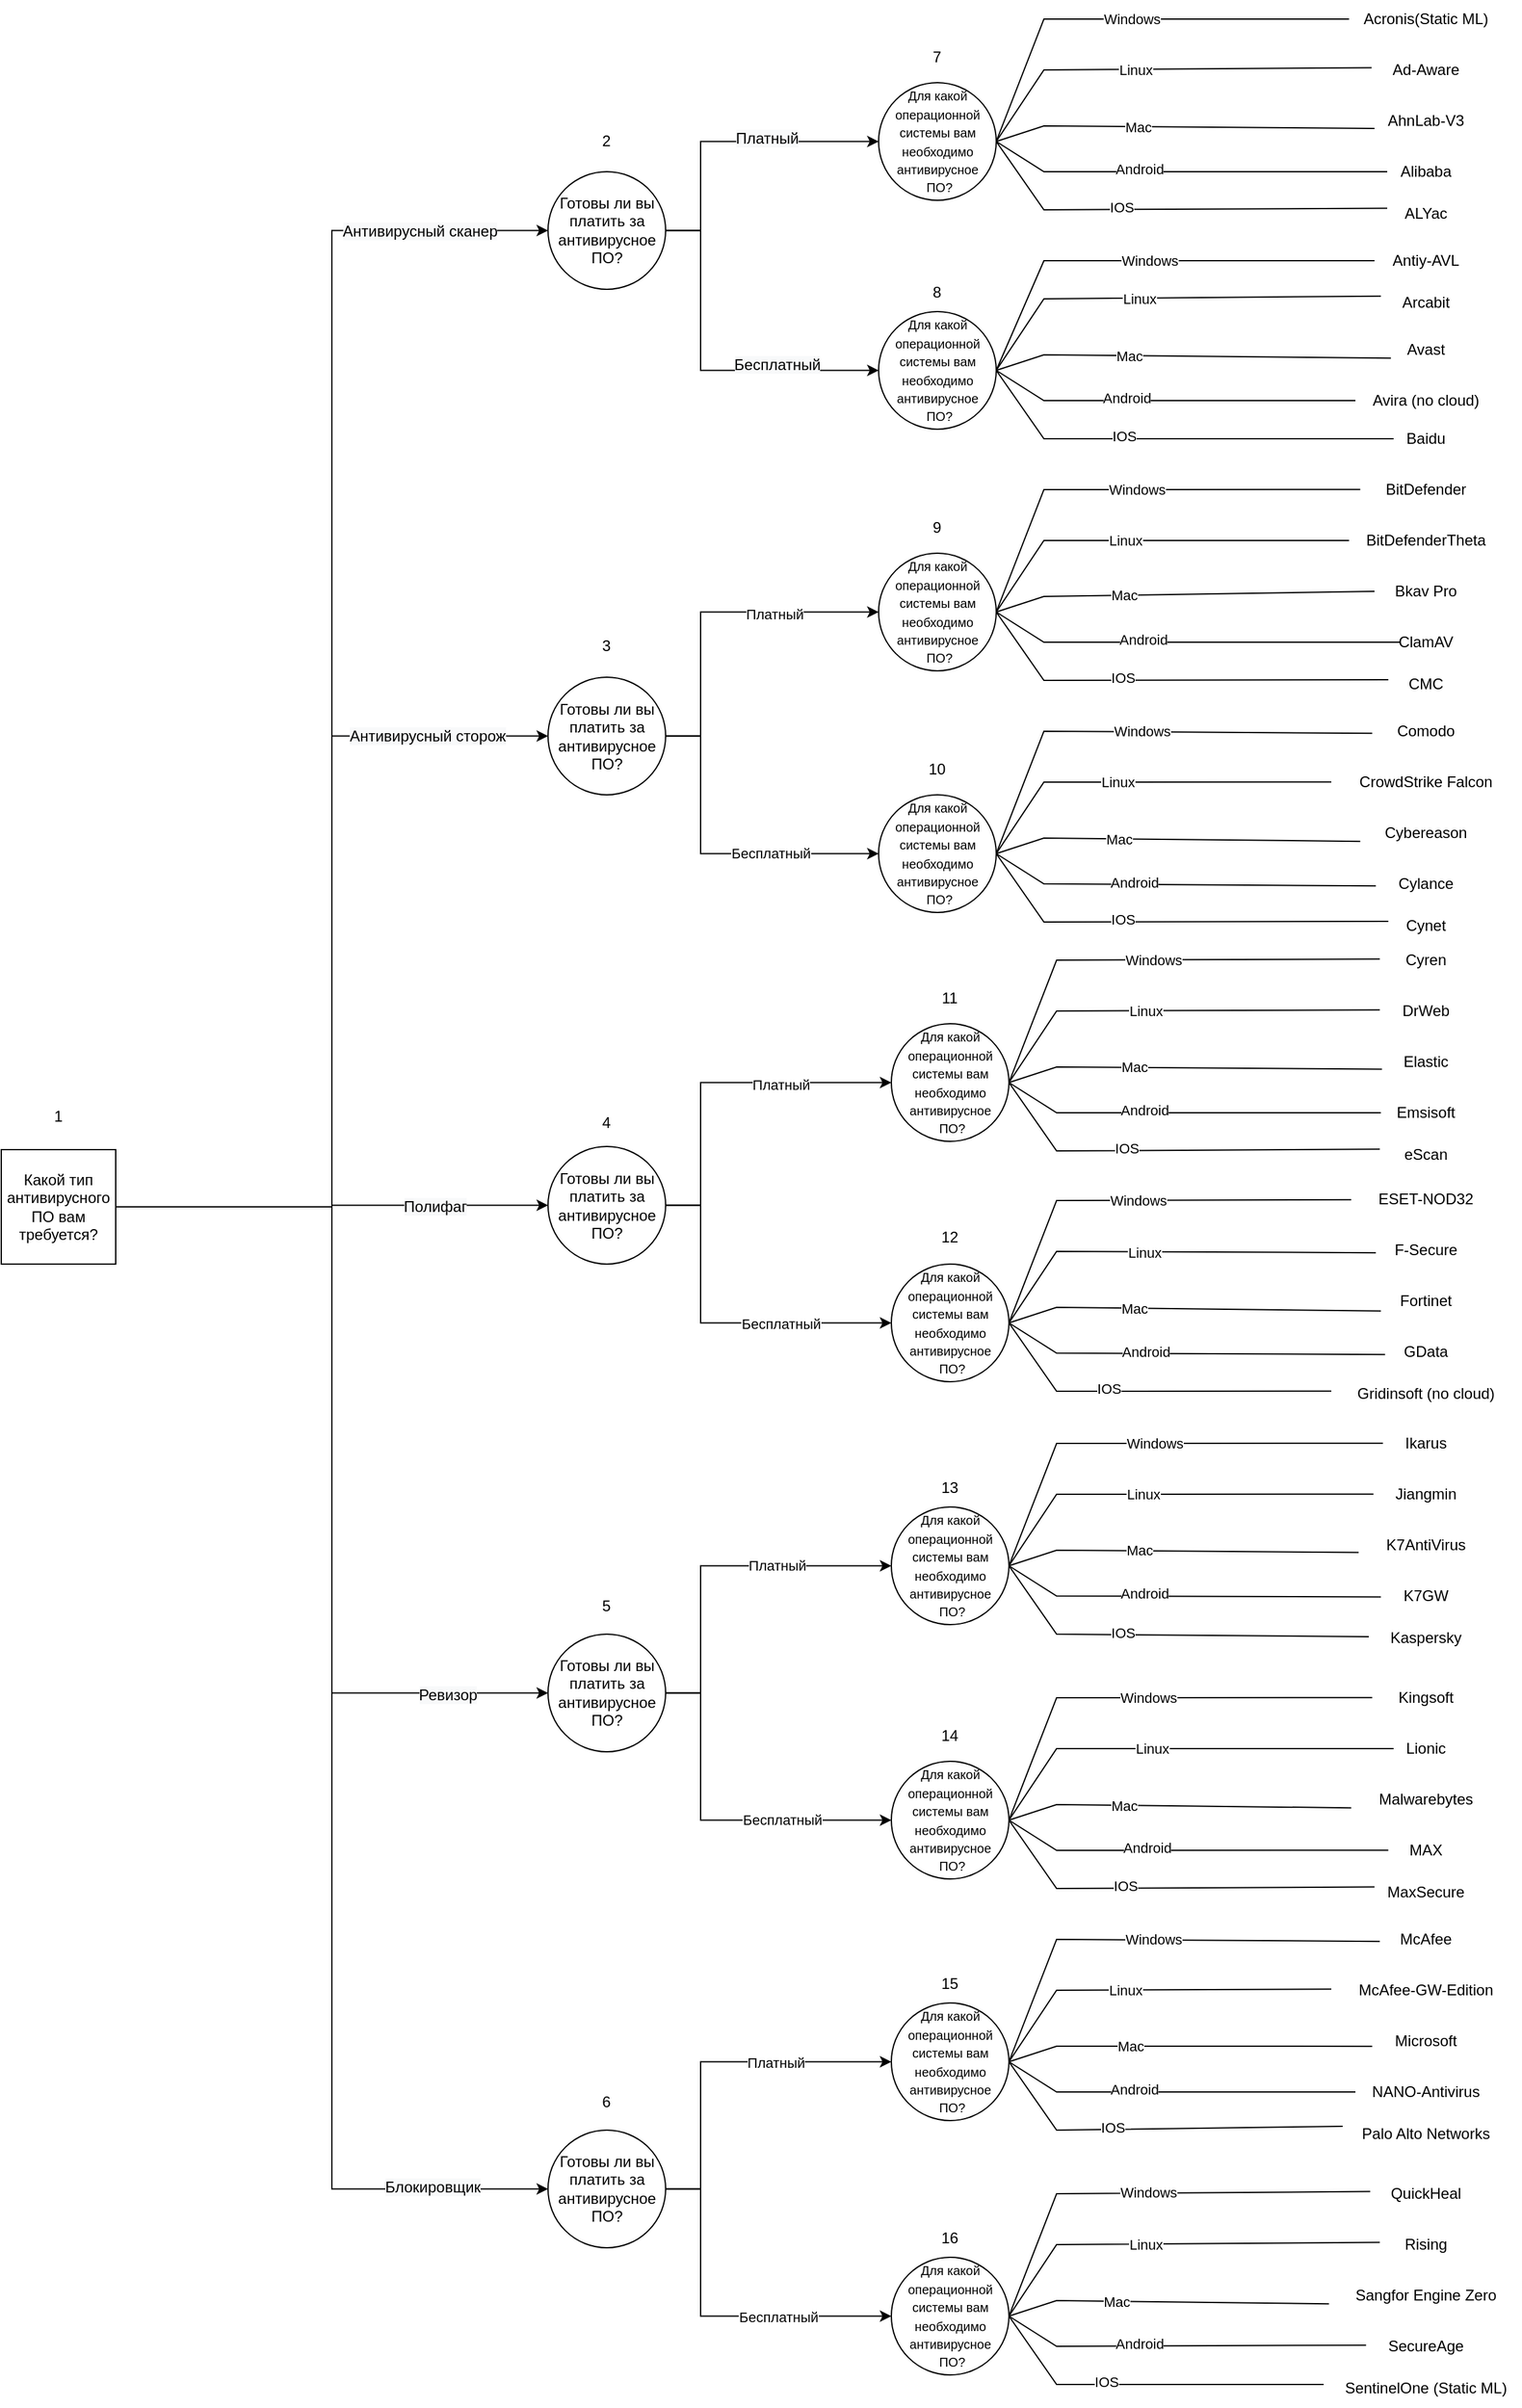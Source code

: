 <mxfile version="20.6.2" type="device"><diagram id="vzS8_AigeDntLdbveEoA" name="Страница 1"><mxGraphModel dx="1905" dy="2647" grid="1" gridSize="10" guides="1" tooltips="1" connect="1" arrows="1" fold="1" page="1" pageScale="1" pageWidth="827" pageHeight="1169" math="0" shadow="0"><root><mxCell id="0"/><mxCell id="1" parent="0"/><mxCell id="FbmTlN6L-5Vat3Yokc1T-1" style="edgeStyle=orthogonalEdgeStyle;rounded=0;orthogonalLoop=1;jettySize=auto;html=1;entryX=0;entryY=0.5;entryDx=0;entryDy=0;" parent="1" source="FbmTlN6L-5Vat3Yokc1T-11" target="FbmTlN6L-5Vat3Yokc1T-31" edge="1"><mxGeometry relative="1" as="geometry"/></mxCell><mxCell id="FbmTlN6L-5Vat3Yokc1T-2" value="&lt;span style=&quot;font-size: 12px; background-color: rgb(248, 249, 250);&quot;&gt;Полифаг&lt;/span&gt;" style="edgeLabel;html=1;align=center;verticalAlign=middle;resizable=0;points=[];" parent="FbmTlN6L-5Vat3Yokc1T-1" vertex="1" connectable="0"><mxGeometry x="0.346" y="-2" relative="1" as="geometry"><mxPoint x="22" y="-1" as="offset"/></mxGeometry></mxCell><mxCell id="FbmTlN6L-5Vat3Yokc1T-3" style="edgeStyle=orthogonalEdgeStyle;rounded=0;orthogonalLoop=1;jettySize=auto;html=1;entryX=0;entryY=0.5;entryDx=0;entryDy=0;" parent="1" source="FbmTlN6L-5Vat3Yokc1T-11" target="FbmTlN6L-5Vat3Yokc1T-16" edge="1"><mxGeometry relative="1" as="geometry"/></mxCell><mxCell id="FbmTlN6L-5Vat3Yokc1T-4" value="&lt;span style=&quot;font-size: 12px; background-color: rgb(248, 249, 250);&quot;&gt;Антивирусный сторож&lt;/span&gt;" style="edgeLabel;html=1;align=center;verticalAlign=middle;resizable=0;points=[];" parent="FbmTlN6L-5Vat3Yokc1T-3" vertex="1" connectable="0"><mxGeometry x="0.782" y="-4" relative="1" as="geometry"><mxPoint x="-18" y="-4" as="offset"/></mxGeometry></mxCell><mxCell id="FbmTlN6L-5Vat3Yokc1T-5" style="edgeStyle=orthogonalEdgeStyle;rounded=0;orthogonalLoop=1;jettySize=auto;html=1;entryX=0;entryY=0.5;entryDx=0;entryDy=0;" parent="1" source="FbmTlN6L-5Vat3Yokc1T-11" target="FbmTlN6L-5Vat3Yokc1T-21" edge="1"><mxGeometry relative="1" as="geometry"/></mxCell><mxCell id="FbmTlN6L-5Vat3Yokc1T-6" value="&lt;span style=&quot;font-size: 12px; background-color: rgb(248, 249, 250);&quot;&gt;Антивирусный сканер&lt;/span&gt;" style="edgeLabel;html=1;align=center;verticalAlign=middle;resizable=0;points=[];" parent="FbmTlN6L-5Vat3Yokc1T-5" vertex="1" connectable="0"><mxGeometry x="0.852" y="-2" relative="1" as="geometry"><mxPoint x="-19" y="-2" as="offset"/></mxGeometry></mxCell><mxCell id="FbmTlN6L-5Vat3Yokc1T-7" style="edgeStyle=orthogonalEdgeStyle;rounded=0;orthogonalLoop=1;jettySize=auto;html=1;entryX=0;entryY=0.5;entryDx=0;entryDy=0;" parent="1" source="FbmTlN6L-5Vat3Yokc1T-11" target="FbmTlN6L-5Vat3Yokc1T-26" edge="1"><mxGeometry relative="1" as="geometry"/></mxCell><mxCell id="FbmTlN6L-5Vat3Yokc1T-8" value="&lt;span style=&quot;font-size: 12px; background-color: rgb(248, 249, 250);&quot;&gt;Ревизор&lt;/span&gt;" style="edgeLabel;html=1;align=center;verticalAlign=middle;resizable=0;points=[];" parent="FbmTlN6L-5Vat3Yokc1T-7" vertex="1" connectable="0"><mxGeometry x="0.782" y="-1" relative="1" as="geometry"><mxPoint as="offset"/></mxGeometry></mxCell><mxCell id="FbmTlN6L-5Vat3Yokc1T-9" value="" style="edgeStyle=orthogonalEdgeStyle;rounded=0;orthogonalLoop=1;jettySize=auto;html=1;entryX=0;entryY=0.5;entryDx=0;entryDy=0;" parent="1" source="FbmTlN6L-5Vat3Yokc1T-11" target="FbmTlN6L-5Vat3Yokc1T-36" edge="1"><mxGeometry x="-0.651" relative="1" as="geometry"><mxPoint as="offset"/></mxGeometry></mxCell><mxCell id="FbmTlN6L-5Vat3Yokc1T-10" value="&lt;span style=&quot;font-size: 12px; background-color: rgb(248, 249, 250);&quot;&gt;Блокировщик&lt;/span&gt;" style="edgeLabel;html=1;align=center;verticalAlign=middle;resizable=0;points=[];" parent="FbmTlN6L-5Vat3Yokc1T-9" vertex="1" connectable="0"><mxGeometry x="0.837" y="2" relative="1" as="geometry"><mxPoint as="offset"/></mxGeometry></mxCell><mxCell id="FbmTlN6L-5Vat3Yokc1T-11" value="&lt;span style=&quot;&quot;&gt;Какой тип антивирусного ПО вам требуется?&lt;/span&gt;" style="rounded=0;whiteSpace=wrap;html=1;" parent="1" vertex="1"><mxGeometry x="-180" y="469" width="90" height="90" as="geometry"/></mxCell><mxCell id="FbmTlN6L-5Vat3Yokc1T-12" style="edgeStyle=orthogonalEdgeStyle;rounded=0;orthogonalLoop=1;jettySize=auto;html=1;entryX=0;entryY=0.5;entryDx=0;entryDy=0;" parent="1" source="FbmTlN6L-5Vat3Yokc1T-16" target="FbmTlN6L-5Vat3Yokc1T-55" edge="1"><mxGeometry relative="1" as="geometry"><Array as="points"><mxPoint x="370" y="144"/><mxPoint x="370" y="46"/></Array></mxGeometry></mxCell><mxCell id="FbmTlN6L-5Vat3Yokc1T-13" value="Платный" style="edgeLabel;html=1;align=center;verticalAlign=middle;resizable=0;points=[];" parent="FbmTlN6L-5Vat3Yokc1T-12" vertex="1" connectable="0"><mxGeometry x="0.382" y="-1" relative="1" as="geometry"><mxPoint as="offset"/></mxGeometry></mxCell><mxCell id="FbmTlN6L-5Vat3Yokc1T-14" style="edgeStyle=orthogonalEdgeStyle;rounded=0;orthogonalLoop=1;jettySize=auto;html=1;entryX=0;entryY=0.5;entryDx=0;entryDy=0;" parent="1" source="FbmTlN6L-5Vat3Yokc1T-16" target="FbmTlN6L-5Vat3Yokc1T-64" edge="1"><mxGeometry relative="1" as="geometry"><Array as="points"><mxPoint x="370" y="144"/><mxPoint x="370" y="236"/></Array></mxGeometry></mxCell><mxCell id="FbmTlN6L-5Vat3Yokc1T-15" value="Бесплатный" style="edgeLabel;html=1;align=center;verticalAlign=middle;resizable=0;points=[];" parent="FbmTlN6L-5Vat3Yokc1T-14" vertex="1" connectable="0"><mxGeometry x="0.346" y="1" relative="1" as="geometry"><mxPoint as="offset"/></mxGeometry></mxCell><mxCell id="FbmTlN6L-5Vat3Yokc1T-16" value="Готовы ли вы платить за антивирусное ПО?" style="ellipse;whiteSpace=wrap;html=1;aspect=fixed;" parent="1" vertex="1"><mxGeometry x="250" y="97.5" width="92.5" height="92.5" as="geometry"/></mxCell><mxCell id="FbmTlN6L-5Vat3Yokc1T-17" style="edgeStyle=orthogonalEdgeStyle;rounded=0;orthogonalLoop=1;jettySize=auto;html=1;entryX=0;entryY=0.5;entryDx=0;entryDy=0;" parent="1" source="FbmTlN6L-5Vat3Yokc1T-21" target="FbmTlN6L-5Vat3Yokc1T-37" edge="1"><mxGeometry relative="1" as="geometry"><Array as="points"><mxPoint x="370" y="-254"/><mxPoint x="370" y="-324"/></Array></mxGeometry></mxCell><mxCell id="FbmTlN6L-5Vat3Yokc1T-18" value="&lt;span style=&quot;font-size: 12px; background-color: rgb(248, 249, 250);&quot;&gt;Платный&lt;/span&gt;" style="edgeLabel;html=1;align=center;verticalAlign=middle;resizable=0;points=[];" parent="FbmTlN6L-5Vat3Yokc1T-17" vertex="1" connectable="0"><mxGeometry x="0.261" y="3" relative="1" as="geometry"><mxPoint as="offset"/></mxGeometry></mxCell><mxCell id="FbmTlN6L-5Vat3Yokc1T-19" style="edgeStyle=orthogonalEdgeStyle;rounded=0;orthogonalLoop=1;jettySize=auto;html=1;entryX=0;entryY=0.5;entryDx=0;entryDy=0;" parent="1" source="FbmTlN6L-5Vat3Yokc1T-21" target="FbmTlN6L-5Vat3Yokc1T-46" edge="1"><mxGeometry relative="1" as="geometry"><mxPoint x="510.0" y="-193.75" as="targetPoint"/><Array as="points"><mxPoint x="370" y="-254"/><mxPoint x="370" y="-144"/></Array></mxGeometry></mxCell><mxCell id="FbmTlN6L-5Vat3Yokc1T-20" value="&lt;span style=&quot;font-size: 12px; background-color: rgb(248, 249, 250);&quot;&gt;Бесплатный&lt;/span&gt;" style="edgeLabel;html=1;align=center;verticalAlign=middle;resizable=0;points=[];" parent="FbmTlN6L-5Vat3Yokc1T-19" vertex="1" connectable="0"><mxGeometry x="0.199" y="5" relative="1" as="geometry"><mxPoint x="31" as="offset"/></mxGeometry></mxCell><mxCell id="FbmTlN6L-5Vat3Yokc1T-21" value="Готовы ли вы платить за антивирусное ПО?" style="ellipse;whiteSpace=wrap;html=1;aspect=fixed;" parent="1" vertex="1"><mxGeometry x="250" y="-300" width="92.5" height="92.5" as="geometry"/></mxCell><mxCell id="FbmTlN6L-5Vat3Yokc1T-22" style="edgeStyle=orthogonalEdgeStyle;rounded=0;orthogonalLoop=1;jettySize=auto;html=1;entryX=0;entryY=0.5;entryDx=0;entryDy=0;" parent="1" source="FbmTlN6L-5Vat3Yokc1T-26" target="FbmTlN6L-5Vat3Yokc1T-91" edge="1"><mxGeometry relative="1" as="geometry"><Array as="points"><mxPoint x="370" y="896"/><mxPoint x="370" y="796"/></Array></mxGeometry></mxCell><mxCell id="FbmTlN6L-5Vat3Yokc1T-23" value="Платный" style="edgeLabel;html=1;align=center;verticalAlign=middle;resizable=0;points=[];" parent="FbmTlN6L-5Vat3Yokc1T-22" vertex="1" connectable="0"><mxGeometry x="0.353" y="1" relative="1" as="geometry"><mxPoint as="offset"/></mxGeometry></mxCell><mxCell id="FbmTlN6L-5Vat3Yokc1T-24" style="edgeStyle=orthogonalEdgeStyle;rounded=0;orthogonalLoop=1;jettySize=auto;html=1;entryX=0;entryY=0.5;entryDx=0;entryDy=0;" parent="1" source="FbmTlN6L-5Vat3Yokc1T-26" target="FbmTlN6L-5Vat3Yokc1T-100" edge="1"><mxGeometry relative="1" as="geometry"><Array as="points"><mxPoint x="370" y="896"/><mxPoint x="370" y="996"/></Array></mxGeometry></mxCell><mxCell id="FbmTlN6L-5Vat3Yokc1T-25" value="Бесплатный" style="edgeLabel;html=1;align=center;verticalAlign=middle;resizable=0;points=[];" parent="FbmTlN6L-5Vat3Yokc1T-24" vertex="1" connectable="0"><mxGeometry x="0.376" y="1" relative="1" as="geometry"><mxPoint as="offset"/></mxGeometry></mxCell><mxCell id="FbmTlN6L-5Vat3Yokc1T-26" value="Готовы ли вы платить за антивирусное ПО?" style="ellipse;whiteSpace=wrap;html=1;aspect=fixed;" parent="1" vertex="1"><mxGeometry x="250" y="850" width="92.5" height="92.5" as="geometry"/></mxCell><mxCell id="FbmTlN6L-5Vat3Yokc1T-27" style="edgeStyle=orthogonalEdgeStyle;rounded=0;orthogonalLoop=1;jettySize=auto;html=1;entryX=0;entryY=0.5;entryDx=0;entryDy=0;" parent="1" source="FbmTlN6L-5Vat3Yokc1T-31" target="FbmTlN6L-5Vat3Yokc1T-73" edge="1"><mxGeometry relative="1" as="geometry"><Array as="points"><mxPoint x="370" y="513"/><mxPoint x="370" y="416"/></Array></mxGeometry></mxCell><mxCell id="FbmTlN6L-5Vat3Yokc1T-28" value="Платный" style="edgeLabel;html=1;align=center;verticalAlign=middle;resizable=0;points=[];" parent="FbmTlN6L-5Vat3Yokc1T-27" vertex="1" connectable="0"><mxGeometry x="0.36" y="-1" relative="1" as="geometry"><mxPoint as="offset"/></mxGeometry></mxCell><mxCell id="FbmTlN6L-5Vat3Yokc1T-29" style="edgeStyle=orthogonalEdgeStyle;rounded=0;orthogonalLoop=1;jettySize=auto;html=1;entryX=0;entryY=0.5;entryDx=0;entryDy=0;" parent="1" source="FbmTlN6L-5Vat3Yokc1T-31" target="FbmTlN6L-5Vat3Yokc1T-82" edge="1"><mxGeometry relative="1" as="geometry"><Array as="points"><mxPoint x="370" y="513"/><mxPoint x="370" y="605"/></Array></mxGeometry></mxCell><mxCell id="FbmTlN6L-5Vat3Yokc1T-30" value="Бесплатный" style="edgeLabel;html=1;align=center;verticalAlign=middle;resizable=0;points=[];" parent="FbmTlN6L-5Vat3Yokc1T-29" vertex="1" connectable="0"><mxGeometry x="0.351" relative="1" as="geometry"><mxPoint as="offset"/></mxGeometry></mxCell><mxCell id="FbmTlN6L-5Vat3Yokc1T-31" value="Готовы ли вы платить за антивирусное ПО?" style="ellipse;whiteSpace=wrap;html=1;aspect=fixed;" parent="1" vertex="1"><mxGeometry x="250" y="466.5" width="92.5" height="92.5" as="geometry"/></mxCell><mxCell id="FbmTlN6L-5Vat3Yokc1T-32" style="edgeStyle=orthogonalEdgeStyle;rounded=0;orthogonalLoop=1;jettySize=auto;html=1;entryX=0;entryY=0.5;entryDx=0;entryDy=0;" parent="1" source="FbmTlN6L-5Vat3Yokc1T-36" target="FbmTlN6L-5Vat3Yokc1T-109" edge="1"><mxGeometry relative="1" as="geometry"><Array as="points"><mxPoint x="370" y="1286"/><mxPoint x="370" y="1186"/></Array></mxGeometry></mxCell><mxCell id="FbmTlN6L-5Vat3Yokc1T-33" value="Платный" style="edgeLabel;html=1;align=center;verticalAlign=middle;resizable=0;points=[];" parent="FbmTlN6L-5Vat3Yokc1T-32" vertex="1" connectable="0"><mxGeometry x="0.345" relative="1" as="geometry"><mxPoint as="offset"/></mxGeometry></mxCell><mxCell id="FbmTlN6L-5Vat3Yokc1T-34" style="edgeStyle=orthogonalEdgeStyle;rounded=0;orthogonalLoop=1;jettySize=auto;html=1;entryX=0;entryY=0.5;entryDx=0;entryDy=0;" parent="1" source="FbmTlN6L-5Vat3Yokc1T-36" target="FbmTlN6L-5Vat3Yokc1T-118" edge="1"><mxGeometry relative="1" as="geometry"><Array as="points"><mxPoint x="370" y="1286"/><mxPoint x="370" y="1386"/></Array></mxGeometry></mxCell><mxCell id="FbmTlN6L-5Vat3Yokc1T-35" value="Бесплатный" style="edgeLabel;html=1;align=center;verticalAlign=middle;resizable=0;points=[];" parent="FbmTlN6L-5Vat3Yokc1T-34" vertex="1" connectable="0"><mxGeometry x="0.353" relative="1" as="geometry"><mxPoint as="offset"/></mxGeometry></mxCell><mxCell id="FbmTlN6L-5Vat3Yokc1T-36" value="Готовы ли вы платить за антивирусное ПО?" style="ellipse;whiteSpace=wrap;html=1;aspect=fixed;" parent="1" vertex="1"><mxGeometry x="250" y="1240" width="92.5" height="92.5" as="geometry"/></mxCell><mxCell id="FbmTlN6L-5Vat3Yokc1T-37" value="&lt;font style=&quot;font-size: 10px;&quot;&gt;Для какой операционной системы вам необходимо антивирусное&lt;br&gt;&amp;nbsp;ПО?&lt;/font&gt;" style="ellipse;whiteSpace=wrap;html=1;aspect=fixed;" parent="1" vertex="1"><mxGeometry x="510" y="-370" width="92.5" height="92.5" as="geometry"/></mxCell><mxCell id="FbmTlN6L-5Vat3Yokc1T-38" value="Windows" style="endArrow=none;html=1;rounded=0;entryX=1;entryY=0.5;entryDx=0;entryDy=0;exitX=0;exitY=0.5;exitDx=0;exitDy=0;exitPerimeter=0;" parent="1" source="FbmTlN6L-5Vat3Yokc1T-128" target="FbmTlN6L-5Vat3Yokc1T-37" edge="1"><mxGeometry width="50" height="50" relative="1" as="geometry"><mxPoint x="890" y="-420" as="sourcePoint"/><mxPoint x="540" y="-270" as="targetPoint"/><Array as="points"><mxPoint x="640" y="-420"/></Array></mxGeometry></mxCell><mxCell id="FbmTlN6L-5Vat3Yokc1T-39" value="Mac" style="endArrow=none;html=1;rounded=0;entryX=1;entryY=0.5;entryDx=0;entryDy=0;exitX=0;exitY=0.7;exitDx=0;exitDy=0;exitPerimeter=0;" parent="1" source="FbmTlN6L-5Vat3Yokc1T-130" target="FbmTlN6L-5Vat3Yokc1T-37" edge="1"><mxGeometry x="0.244" width="50" height="50" relative="1" as="geometry"><mxPoint x="890" y="-336" as="sourcePoint"/><mxPoint x="650.0" y="-240" as="targetPoint"/><Array as="points"><mxPoint x="640" y="-336"/></Array><mxPoint as="offset"/></mxGeometry></mxCell><mxCell id="FbmTlN6L-5Vat3Yokc1T-40" value="" style="endArrow=none;html=1;rounded=0;entryX=1;entryY=0.5;entryDx=0;entryDy=0;exitX=-0.028;exitY=0.442;exitDx=0;exitDy=0;exitPerimeter=0;" parent="1" source="FbmTlN6L-5Vat3Yokc1T-127" target="FbmTlN6L-5Vat3Yokc1T-37" edge="1"><mxGeometry width="50" height="50" relative="1" as="geometry"><mxPoint x="890" y="-380" as="sourcePoint"/><mxPoint x="640.0" y="-283.75" as="targetPoint"/><Array as="points"><mxPoint x="640" y="-380"/></Array></mxGeometry></mxCell><mxCell id="FbmTlN6L-5Vat3Yokc1T-41" value="Linux" style="edgeLabel;html=1;align=center;verticalAlign=middle;resizable=0;points=[];" parent="FbmTlN6L-5Vat3Yokc1T-40" vertex="1" connectable="0"><mxGeometry x="0.144" relative="1" as="geometry"><mxPoint as="offset"/></mxGeometry></mxCell><mxCell id="FbmTlN6L-5Vat3Yokc1T-42" value="" style="endArrow=none;html=1;rounded=0;entryX=1;entryY=0.5;entryDx=0;entryDy=0;exitX=0;exitY=0.5;exitDx=0;exitDy=0;exitPerimeter=0;" parent="1" source="FbmTlN6L-5Vat3Yokc1T-129" target="FbmTlN6L-5Vat3Yokc1T-37" edge="1"><mxGeometry width="50" height="50" relative="1" as="geometry"><mxPoint x="880" y="-300" as="sourcePoint"/><mxPoint x="612.5" y="-313.75" as="targetPoint"/><Array as="points"><mxPoint x="640" y="-300"/></Array></mxGeometry></mxCell><mxCell id="FbmTlN6L-5Vat3Yokc1T-43" value="Android" style="edgeLabel;html=1;align=center;verticalAlign=middle;resizable=0;points=[];" parent="FbmTlN6L-5Vat3Yokc1T-42" vertex="1" connectable="0"><mxGeometry x="0.245" y="-2" relative="1" as="geometry"><mxPoint as="offset"/></mxGeometry></mxCell><mxCell id="FbmTlN6L-5Vat3Yokc1T-44" value="" style="endArrow=none;html=1;rounded=0;entryX=1;entryY=0.5;entryDx=0;entryDy=0;exitX=0;exitY=0.375;exitDx=0;exitDy=0;exitPerimeter=0;" parent="1" source="FbmTlN6L-5Vat3Yokc1T-131" target="FbmTlN6L-5Vat3Yokc1T-37" edge="1"><mxGeometry width="50" height="50" relative="1" as="geometry"><mxPoint x="890" y="-270" as="sourcePoint"/><mxPoint x="612.5" y="-280" as="targetPoint"/><Array as="points"><mxPoint x="640" y="-270"/></Array></mxGeometry></mxCell><mxCell id="FbmTlN6L-5Vat3Yokc1T-45" value="IOS" style="edgeLabel;html=1;align=center;verticalAlign=middle;resizable=0;points=[];" parent="FbmTlN6L-5Vat3Yokc1T-44" vertex="1" connectable="0"><mxGeometry x="0.245" y="-2" relative="1" as="geometry"><mxPoint as="offset"/></mxGeometry></mxCell><mxCell id="FbmTlN6L-5Vat3Yokc1T-46" value="&lt;span style=&quot;font-size: 10px;&quot;&gt;Для какой операционной системы вам необходимо антивирусное&lt;/span&gt;&lt;br style=&quot;font-size: 10px;&quot;&gt;&lt;span style=&quot;font-size: 10px;&quot;&gt;&amp;nbsp;ПО?&lt;/span&gt;" style="ellipse;whiteSpace=wrap;html=1;aspect=fixed;" parent="1" vertex="1"><mxGeometry x="510" y="-190" width="92.5" height="92.5" as="geometry"/></mxCell><mxCell id="FbmTlN6L-5Vat3Yokc1T-47" value="Windows" style="endArrow=none;html=1;rounded=0;entryX=1;entryY=0.5;entryDx=0;entryDy=0;exitX=0;exitY=0.5;exitDx=0;exitDy=0;exitPerimeter=0;" parent="1" source="FbmTlN6L-5Vat3Yokc1T-134" target="FbmTlN6L-5Vat3Yokc1T-46" edge="1"><mxGeometry width="50" height="50" relative="1" as="geometry"><mxPoint x="890" y="-240.0" as="sourcePoint"/><mxPoint x="540" y="-90" as="targetPoint"/><Array as="points"><mxPoint x="640" y="-230"/></Array></mxGeometry></mxCell><mxCell id="FbmTlN6L-5Vat3Yokc1T-48" value="Mac" style="endArrow=none;html=1;rounded=0;entryX=1;entryY=0.5;entryDx=0;entryDy=0;exitX=-0.042;exitY=0.719;exitDx=0;exitDy=0;exitPerimeter=0;" parent="1" source="FbmTlN6L-5Vat3Yokc1T-132" target="FbmTlN6L-5Vat3Yokc1T-46" edge="1"><mxGeometry x="0.313" width="50" height="50" relative="1" as="geometry"><mxPoint x="890" y="-156" as="sourcePoint"/><mxPoint x="650.0" y="-60" as="targetPoint"/><Array as="points"><mxPoint x="640" y="-156"/></Array><mxPoint x="-1" as="offset"/></mxGeometry></mxCell><mxCell id="FbmTlN6L-5Vat3Yokc1T-49" value="" style="endArrow=none;html=1;rounded=0;entryX=1;entryY=0.5;entryDx=0;entryDy=0;exitX=-0.083;exitY=0.344;exitDx=0;exitDy=0;exitPerimeter=0;" parent="1" source="FbmTlN6L-5Vat3Yokc1T-133" target="FbmTlN6L-5Vat3Yokc1T-46" edge="1"><mxGeometry width="50" height="50" relative="1" as="geometry"><mxPoint x="890" y="-200" as="sourcePoint"/><mxPoint x="640.0" y="-103.75" as="targetPoint"/><Array as="points"><mxPoint x="640" y="-200"/></Array></mxGeometry></mxCell><mxCell id="FbmTlN6L-5Vat3Yokc1T-50" value="Linux" style="edgeLabel;html=1;align=center;verticalAlign=middle;resizable=0;points=[];" parent="FbmTlN6L-5Vat3Yokc1T-49" vertex="1" connectable="0"><mxGeometry x="0.144" relative="1" as="geometry"><mxPoint as="offset"/></mxGeometry></mxCell><mxCell id="FbmTlN6L-5Vat3Yokc1T-51" value="" style="endArrow=none;html=1;rounded=0;entryX=1;entryY=0.5;entryDx=0;entryDy=0;exitX=0;exitY=0.5;exitDx=0;exitDy=0;exitPerimeter=0;" parent="1" source="FbmTlN6L-5Vat3Yokc1T-136" target="FbmTlN6L-5Vat3Yokc1T-46" edge="1"><mxGeometry width="50" height="50" relative="1" as="geometry"><mxPoint x="880" y="-120" as="sourcePoint"/><mxPoint x="612.5" y="-133.75" as="targetPoint"/><Array as="points"><mxPoint x="640" y="-120"/></Array></mxGeometry></mxCell><mxCell id="FbmTlN6L-5Vat3Yokc1T-52" value="Android" style="edgeLabel;html=1;align=center;verticalAlign=middle;resizable=0;points=[];" parent="FbmTlN6L-5Vat3Yokc1T-51" vertex="1" connectable="0"><mxGeometry x="0.245" y="-2" relative="1" as="geometry"><mxPoint as="offset"/></mxGeometry></mxCell><mxCell id="FbmTlN6L-5Vat3Yokc1T-53" value="" style="endArrow=none;html=1;rounded=0;entryX=1;entryY=0.5;entryDx=0;entryDy=0;exitX=0;exitY=0.5;exitDx=0;exitDy=0;exitPerimeter=0;" parent="1" source="FbmTlN6L-5Vat3Yokc1T-135" target="FbmTlN6L-5Vat3Yokc1T-46" edge="1"><mxGeometry width="50" height="50" relative="1" as="geometry"><mxPoint x="890" y="-90" as="sourcePoint"/><mxPoint x="612.5" y="-100" as="targetPoint"/><Array as="points"><mxPoint x="640" y="-90"/></Array></mxGeometry></mxCell><mxCell id="FbmTlN6L-5Vat3Yokc1T-54" value="IOS" style="edgeLabel;html=1;align=center;verticalAlign=middle;resizable=0;points=[];" parent="FbmTlN6L-5Vat3Yokc1T-53" vertex="1" connectable="0"><mxGeometry x="0.245" y="-2" relative="1" as="geometry"><mxPoint as="offset"/></mxGeometry></mxCell><mxCell id="FbmTlN6L-5Vat3Yokc1T-55" value="&lt;span style=&quot;font-size: 10px;&quot;&gt;Для какой операционной системы вам необходимо антивирусное&lt;/span&gt;&lt;br style=&quot;font-size: 10px;&quot;&gt;&lt;span style=&quot;font-size: 10px;&quot;&gt;&amp;nbsp;ПО?&lt;/span&gt;" style="ellipse;whiteSpace=wrap;html=1;aspect=fixed;" parent="1" vertex="1"><mxGeometry x="510" width="92.5" height="92.5" as="geometry"/></mxCell><mxCell id="FbmTlN6L-5Vat3Yokc1T-56" value="Windows" style="endArrow=none;html=1;rounded=0;entryX=1;entryY=0.5;entryDx=0;entryDy=0;exitX=-0.069;exitY=0.497;exitDx=0;exitDy=0;exitPerimeter=0;" parent="1" source="FbmTlN6L-5Vat3Yokc1T-139" target="FbmTlN6L-5Vat3Yokc1T-55" edge="1"><mxGeometry width="50" height="50" relative="1" as="geometry"><mxPoint x="890" y="-50.0" as="sourcePoint"/><mxPoint x="540" y="100" as="targetPoint"/><Array as="points"><mxPoint x="640" y="-50"/></Array></mxGeometry></mxCell><mxCell id="FbmTlN6L-5Vat3Yokc1T-57" value="Mac" style="endArrow=none;html=1;rounded=0;entryX=1;entryY=0.5;entryDx=0;entryDy=0;" parent="1" target="FbmTlN6L-5Vat3Yokc1T-55" edge="1"><mxGeometry x="0.313" width="50" height="50" relative="1" as="geometry"><mxPoint x="900" y="30" as="sourcePoint"/><mxPoint x="650.0" y="130" as="targetPoint"/><Array as="points"><mxPoint x="640" y="34"/></Array><mxPoint x="-1" as="offset"/></mxGeometry></mxCell><mxCell id="FbmTlN6L-5Vat3Yokc1T-58" value="" style="endArrow=none;html=1;rounded=0;entryX=1;entryY=0.5;entryDx=0;entryDy=0;exitX=0;exitY=0.5;exitDx=0;exitDy=0;exitPerimeter=0;" parent="1" source="FbmTlN6L-5Vat3Yokc1T-138" target="FbmTlN6L-5Vat3Yokc1T-55" edge="1"><mxGeometry width="50" height="50" relative="1" as="geometry"><mxPoint x="890" y="-10" as="sourcePoint"/><mxPoint x="640.0" y="86.25" as="targetPoint"/><Array as="points"><mxPoint x="640" y="-10"/></Array></mxGeometry></mxCell><mxCell id="FbmTlN6L-5Vat3Yokc1T-59" value="Linux" style="edgeLabel;html=1;align=center;verticalAlign=middle;resizable=0;points=[];" parent="FbmTlN6L-5Vat3Yokc1T-58" vertex="1" connectable="0"><mxGeometry x="0.144" relative="1" as="geometry"><mxPoint as="offset"/></mxGeometry></mxCell><mxCell id="FbmTlN6L-5Vat3Yokc1T-60" value="" style="endArrow=none;html=1;rounded=0;entryX=1;entryY=0.5;entryDx=0;entryDy=0;" parent="1" target="FbmTlN6L-5Vat3Yokc1T-55" edge="1"><mxGeometry width="50" height="50" relative="1" as="geometry"><mxPoint x="920" y="70" as="sourcePoint"/><mxPoint x="612.5" y="56.25" as="targetPoint"/><Array as="points"><mxPoint x="640" y="70"/></Array></mxGeometry></mxCell><mxCell id="FbmTlN6L-5Vat3Yokc1T-61" value="Android" style="edgeLabel;html=1;align=center;verticalAlign=middle;resizable=0;points=[];" parent="FbmTlN6L-5Vat3Yokc1T-60" vertex="1" connectable="0"><mxGeometry x="0.245" y="-2" relative="1" as="geometry"><mxPoint as="offset"/></mxGeometry></mxCell><mxCell id="FbmTlN6L-5Vat3Yokc1T-62" value="" style="endArrow=none;html=1;rounded=0;entryX=1;entryY=0.5;entryDx=0;entryDy=0;exitX=-0.083;exitY=0.4;exitDx=0;exitDy=0;exitPerimeter=0;" parent="1" source="FbmTlN6L-5Vat3Yokc1T-141" target="FbmTlN6L-5Vat3Yokc1T-55" edge="1"><mxGeometry width="50" height="50" relative="1" as="geometry"><mxPoint x="890" y="100" as="sourcePoint"/><mxPoint x="612.5" y="90" as="targetPoint"/><Array as="points"><mxPoint x="640" y="100"/></Array></mxGeometry></mxCell><mxCell id="FbmTlN6L-5Vat3Yokc1T-63" value="IOS" style="edgeLabel;html=1;align=center;verticalAlign=middle;resizable=0;points=[];" parent="FbmTlN6L-5Vat3Yokc1T-62" vertex="1" connectable="0"><mxGeometry x="0.245" y="-2" relative="1" as="geometry"><mxPoint as="offset"/></mxGeometry></mxCell><mxCell id="FbmTlN6L-5Vat3Yokc1T-64" value="&lt;span style=&quot;font-size: 10px;&quot;&gt;Для какой операционной системы вам необходимо антивирусное&lt;/span&gt;&lt;br style=&quot;font-size: 10px;&quot;&gt;&lt;span style=&quot;font-size: 10px;&quot;&gt;&amp;nbsp;ПО?&lt;/span&gt;" style="ellipse;whiteSpace=wrap;html=1;aspect=fixed;" parent="1" vertex="1"><mxGeometry x="510" y="190" width="92.5" height="92.5" as="geometry"/></mxCell><mxCell id="FbmTlN6L-5Vat3Yokc1T-65" value="Windows" style="endArrow=none;html=1;rounded=0;entryX=1;entryY=0.5;entryDx=0;entryDy=0;exitX=-0.097;exitY=0.553;exitDx=0;exitDy=0;exitPerimeter=0;" parent="1" source="FbmTlN6L-5Vat3Yokc1T-140" target="FbmTlN6L-5Vat3Yokc1T-64" edge="1"><mxGeometry width="50" height="50" relative="1" as="geometry"><mxPoint x="890" y="140" as="sourcePoint"/><mxPoint x="540" y="290" as="targetPoint"/><Array as="points"><mxPoint x="640" y="140"/></Array></mxGeometry></mxCell><mxCell id="FbmTlN6L-5Vat3Yokc1T-66" value="Mac" style="endArrow=none;html=1;rounded=0;entryX=1;entryY=0.5;entryDx=0;entryDy=0;exitX=-0.069;exitY=0.719;exitDx=0;exitDy=0;exitPerimeter=0;" parent="1" source="FbmTlN6L-5Vat3Yokc1T-146" target="FbmTlN6L-5Vat3Yokc1T-64" edge="1"><mxGeometry x="0.313" width="50" height="50" relative="1" as="geometry"><mxPoint x="910" y="224" as="sourcePoint"/><mxPoint x="650.0" y="320" as="targetPoint"/><Array as="points"><mxPoint x="640" y="224"/></Array><mxPoint x="-1" as="offset"/></mxGeometry></mxCell><mxCell id="FbmTlN6L-5Vat3Yokc1T-67" value="" style="endArrow=none;html=1;rounded=0;entryX=1;entryY=0.5;entryDx=0;entryDy=0;exitX=-0.069;exitY=0.497;exitDx=0;exitDy=0;exitPerimeter=0;" parent="1" source="FbmTlN6L-5Vat3Yokc1T-144" target="FbmTlN6L-5Vat3Yokc1T-64" edge="1"><mxGeometry width="50" height="50" relative="1" as="geometry"><mxPoint x="890" y="180" as="sourcePoint"/><mxPoint x="640.0" y="276.25" as="targetPoint"/><Array as="points"><mxPoint x="640" y="180"/></Array></mxGeometry></mxCell><mxCell id="FbmTlN6L-5Vat3Yokc1T-68" value="Linux" style="edgeLabel;html=1;align=center;verticalAlign=middle;resizable=0;points=[];" parent="FbmTlN6L-5Vat3Yokc1T-67" vertex="1" connectable="0"><mxGeometry x="0.144" relative="1" as="geometry"><mxPoint as="offset"/></mxGeometry></mxCell><mxCell id="FbmTlN6L-5Vat3Yokc1T-69" value="" style="endArrow=none;html=1;rounded=0;entryX=1;entryY=0.5;entryDx=0;entryDy=0;exitX=-0.056;exitY=0.553;exitDx=0;exitDy=0;exitPerimeter=0;" parent="1" source="FbmTlN6L-5Vat3Yokc1T-143" target="FbmTlN6L-5Vat3Yokc1T-64" edge="1"><mxGeometry width="50" height="50" relative="1" as="geometry"><mxPoint x="880" y="260" as="sourcePoint"/><mxPoint x="612.5" y="246.25" as="targetPoint"/><Array as="points"><mxPoint x="640" y="260"/></Array></mxGeometry></mxCell><mxCell id="FbmTlN6L-5Vat3Yokc1T-70" value="Android" style="edgeLabel;html=1;align=center;verticalAlign=middle;resizable=0;points=[];" parent="FbmTlN6L-5Vat3Yokc1T-69" vertex="1" connectable="0"><mxGeometry x="0.245" y="-2" relative="1" as="geometry"><mxPoint as="offset"/></mxGeometry></mxCell><mxCell id="FbmTlN6L-5Vat3Yokc1T-71" value="" style="endArrow=none;html=1;rounded=0;entryX=1;entryY=0.5;entryDx=0;entryDy=0;exitX=-0.083;exitY=0.4;exitDx=0;exitDy=0;exitPerimeter=0;" parent="1" source="FbmTlN6L-5Vat3Yokc1T-145" target="FbmTlN6L-5Vat3Yokc1T-64" edge="1"><mxGeometry width="50" height="50" relative="1" as="geometry"><mxPoint x="890" y="290" as="sourcePoint"/><mxPoint x="612.5" y="280" as="targetPoint"/><Array as="points"><mxPoint x="640" y="290"/></Array></mxGeometry></mxCell><mxCell id="FbmTlN6L-5Vat3Yokc1T-72" value="IOS" style="edgeLabel;html=1;align=center;verticalAlign=middle;resizable=0;points=[];" parent="FbmTlN6L-5Vat3Yokc1T-71" vertex="1" connectable="0"><mxGeometry x="0.245" y="-2" relative="1" as="geometry"><mxPoint as="offset"/></mxGeometry></mxCell><mxCell id="FbmTlN6L-5Vat3Yokc1T-73" value="&lt;span style=&quot;font-size: 10px;&quot;&gt;Для какой операционной системы вам необходимо антивирусное&lt;/span&gt;&lt;br style=&quot;font-size: 10px;&quot;&gt;&lt;span style=&quot;font-size: 10px;&quot;&gt;&amp;nbsp;ПО?&lt;/span&gt;" style="ellipse;whiteSpace=wrap;html=1;aspect=fixed;" parent="1" vertex="1"><mxGeometry x="520" y="370" width="92.5" height="92.5" as="geometry"/></mxCell><mxCell id="FbmTlN6L-5Vat3Yokc1T-74" value="Windows" style="endArrow=none;html=1;rounded=0;entryX=1;entryY=0.5;entryDx=0;entryDy=0;exitX=-0.097;exitY=0.469;exitDx=0;exitDy=0;exitPerimeter=0;" parent="1" source="FbmTlN6L-5Vat3Yokc1T-147" target="FbmTlN6L-5Vat3Yokc1T-73" edge="1"><mxGeometry width="50" height="50" relative="1" as="geometry"><mxPoint x="900" y="320" as="sourcePoint"/><mxPoint x="550" y="470" as="targetPoint"/><Array as="points"><mxPoint x="650" y="320"/></Array></mxGeometry></mxCell><mxCell id="FbmTlN6L-5Vat3Yokc1T-75" value="Mac" style="endArrow=none;html=1;rounded=0;entryX=1;entryY=0.5;entryDx=0;entryDy=0;exitX=-0.069;exitY=0.692;exitDx=0;exitDy=0;exitPerimeter=0;" parent="1" source="FbmTlN6L-5Vat3Yokc1T-151" target="FbmTlN6L-5Vat3Yokc1T-73" edge="1"><mxGeometry x="0.313" width="50" height="50" relative="1" as="geometry"><mxPoint x="900" y="404" as="sourcePoint"/><mxPoint x="660.0" y="500" as="targetPoint"/><Array as="points"><mxPoint x="650" y="404"/></Array><mxPoint x="-1" as="offset"/></mxGeometry></mxCell><mxCell id="FbmTlN6L-5Vat3Yokc1T-76" value="" style="endArrow=none;html=1;rounded=0;entryX=1;entryY=0.5;entryDx=0;entryDy=0;exitX=-0.097;exitY=0.469;exitDx=0;exitDy=0;exitPerimeter=0;" parent="1" source="FbmTlN6L-5Vat3Yokc1T-149" target="FbmTlN6L-5Vat3Yokc1T-73" edge="1"><mxGeometry width="50" height="50" relative="1" as="geometry"><mxPoint x="900" y="360" as="sourcePoint"/><mxPoint x="650.0" y="456.25" as="targetPoint"/><Array as="points"><mxPoint x="650" y="360"/></Array></mxGeometry></mxCell><mxCell id="FbmTlN6L-5Vat3Yokc1T-77" value="Linux" style="edgeLabel;html=1;align=center;verticalAlign=middle;resizable=0;points=[];" parent="FbmTlN6L-5Vat3Yokc1T-76" vertex="1" connectable="0"><mxGeometry x="0.144" relative="1" as="geometry"><mxPoint as="offset"/></mxGeometry></mxCell><mxCell id="FbmTlN6L-5Vat3Yokc1T-78" value="" style="endArrow=none;html=1;rounded=0;entryX=1;entryY=0.5;entryDx=0;entryDy=0;exitX=0;exitY=0.5;exitDx=0;exitDy=0;exitPerimeter=0;" parent="1" source="FbmTlN6L-5Vat3Yokc1T-148" target="FbmTlN6L-5Vat3Yokc1T-73" edge="1"><mxGeometry width="50" height="50" relative="1" as="geometry"><mxPoint x="890" y="440" as="sourcePoint"/><mxPoint x="622.5" y="426.25" as="targetPoint"/><Array as="points"><mxPoint x="650" y="440"/></Array></mxGeometry></mxCell><mxCell id="FbmTlN6L-5Vat3Yokc1T-79" value="Android" style="edgeLabel;html=1;align=center;verticalAlign=middle;resizable=0;points=[];" parent="FbmTlN6L-5Vat3Yokc1T-78" vertex="1" connectable="0"><mxGeometry x="0.245" y="-2" relative="1" as="geometry"><mxPoint as="offset"/></mxGeometry></mxCell><mxCell id="FbmTlN6L-5Vat3Yokc1T-80" value="" style="endArrow=none;html=1;rounded=0;entryX=1;entryY=0.5;entryDx=0;entryDy=0;exitX=-0.097;exitY=0.372;exitDx=0;exitDy=0;exitPerimeter=0;" parent="1" source="FbmTlN6L-5Vat3Yokc1T-150" target="FbmTlN6L-5Vat3Yokc1T-73" edge="1"><mxGeometry width="50" height="50" relative="1" as="geometry"><mxPoint x="900" y="470" as="sourcePoint"/><mxPoint x="622.5" y="460" as="targetPoint"/><Array as="points"><mxPoint x="650" y="470"/></Array></mxGeometry></mxCell><mxCell id="FbmTlN6L-5Vat3Yokc1T-81" value="IOS" style="edgeLabel;html=1;align=center;verticalAlign=middle;resizable=0;points=[];" parent="FbmTlN6L-5Vat3Yokc1T-80" vertex="1" connectable="0"><mxGeometry x="0.245" y="-2" relative="1" as="geometry"><mxPoint as="offset"/></mxGeometry></mxCell><mxCell id="FbmTlN6L-5Vat3Yokc1T-82" value="&lt;span style=&quot;font-size: 10px;&quot;&gt;Для какой операционной системы вам необходимо антивирусное&lt;/span&gt;&lt;br style=&quot;font-size: 10px;&quot;&gt;&lt;span style=&quot;font-size: 10px;&quot;&gt;&amp;nbsp;ПО?&lt;/span&gt;" style="ellipse;whiteSpace=wrap;html=1;aspect=fixed;" parent="1" vertex="1"><mxGeometry x="520" y="559" width="92.5" height="92.5" as="geometry"/></mxCell><mxCell id="FbmTlN6L-5Vat3Yokc1T-83" value="Windows" style="endArrow=none;html=1;rounded=0;entryX=1;entryY=0.5;entryDx=0;entryDy=0;exitX=-0.083;exitY=0.514;exitDx=0;exitDy=0;exitPerimeter=0;" parent="1" source="FbmTlN6L-5Vat3Yokc1T-152" target="FbmTlN6L-5Vat3Yokc1T-82" edge="1"><mxGeometry width="50" height="50" relative="1" as="geometry"><mxPoint x="900" y="509" as="sourcePoint"/><mxPoint x="550" y="659" as="targetPoint"/><Array as="points"><mxPoint x="650" y="509"/></Array></mxGeometry></mxCell><mxCell id="FbmTlN6L-5Vat3Yokc1T-84" value="Mac" style="endArrow=none;html=1;rounded=0;entryX=1;entryY=0.5;entryDx=0;entryDy=0;exitX=-0.083;exitY=0.764;exitDx=0;exitDy=0;exitPerimeter=0;" parent="1" source="FbmTlN6L-5Vat3Yokc1T-156" target="FbmTlN6L-5Vat3Yokc1T-82" edge="1"><mxGeometry x="0.313" width="50" height="50" relative="1" as="geometry"><mxPoint x="900" y="593" as="sourcePoint"/><mxPoint x="660.0" y="689" as="targetPoint"/><Array as="points"><mxPoint x="650" y="593"/></Array><mxPoint x="-1" as="offset"/></mxGeometry></mxCell><mxCell id="FbmTlN6L-5Vat3Yokc1T-85" value="" style="endArrow=none;html=1;rounded=0;entryX=1;entryY=0.5;entryDx=0;entryDy=0;exitX=-0.056;exitY=0.569;exitDx=0;exitDy=0;exitPerimeter=0;" parent="1" source="FbmTlN6L-5Vat3Yokc1T-154" target="FbmTlN6L-5Vat3Yokc1T-82" edge="1"><mxGeometry width="50" height="50" relative="1" as="geometry"><mxPoint x="900" y="549" as="sourcePoint"/><mxPoint x="650.0" y="645.25" as="targetPoint"/><Array as="points"><mxPoint x="650" y="549"/></Array></mxGeometry></mxCell><mxCell id="FbmTlN6L-5Vat3Yokc1T-86" value="Linux" style="edgeLabel;html=1;align=center;verticalAlign=middle;resizable=0;points=[];" parent="FbmTlN6L-5Vat3Yokc1T-85" vertex="1" connectable="0"><mxGeometry x="0.144" relative="1" as="geometry"><mxPoint as="offset"/></mxGeometry></mxCell><mxCell id="FbmTlN6L-5Vat3Yokc1T-87" value="" style="endArrow=none;html=1;rounded=0;entryX=1;entryY=0.5;entryDx=0;entryDy=0;exitX=-0.028;exitY=0.569;exitDx=0;exitDy=0;exitPerimeter=0;" parent="1" source="FbmTlN6L-5Vat3Yokc1T-153" target="FbmTlN6L-5Vat3Yokc1T-82" edge="1"><mxGeometry width="50" height="50" relative="1" as="geometry"><mxPoint x="890" y="629" as="sourcePoint"/><mxPoint x="622.5" y="615.25" as="targetPoint"/><Array as="points"><mxPoint x="650" y="629"/></Array></mxGeometry></mxCell><mxCell id="FbmTlN6L-5Vat3Yokc1T-88" value="Android" style="edgeLabel;html=1;align=center;verticalAlign=middle;resizable=0;points=[];" parent="FbmTlN6L-5Vat3Yokc1T-87" vertex="1" connectable="0"><mxGeometry x="0.245" y="-2" relative="1" as="geometry"><mxPoint as="offset"/></mxGeometry></mxCell><mxCell id="FbmTlN6L-5Vat3Yokc1T-89" value="" style="endArrow=none;html=1;rounded=0;entryX=1;entryY=0.5;entryDx=0;entryDy=0;exitX=-0.069;exitY=0.444;exitDx=0;exitDy=0;exitPerimeter=0;" parent="1" source="FbmTlN6L-5Vat3Yokc1T-155" target="FbmTlN6L-5Vat3Yokc1T-82" edge="1"><mxGeometry width="50" height="50" relative="1" as="geometry"><mxPoint x="900" y="659" as="sourcePoint"/><mxPoint x="622.5" y="649" as="targetPoint"/><Array as="points"><mxPoint x="650" y="659"/></Array></mxGeometry></mxCell><mxCell id="FbmTlN6L-5Vat3Yokc1T-90" value="IOS" style="edgeLabel;html=1;align=center;verticalAlign=middle;resizable=0;points=[];" parent="FbmTlN6L-5Vat3Yokc1T-89" vertex="1" connectable="0"><mxGeometry x="0.245" y="-2" relative="1" as="geometry"><mxPoint as="offset"/></mxGeometry></mxCell><mxCell id="FbmTlN6L-5Vat3Yokc1T-91" value="&lt;span style=&quot;font-size: 10px;&quot;&gt;Для какой операционной системы вам необходимо антивирусное&lt;/span&gt;&lt;br style=&quot;font-size: 10px;&quot;&gt;&lt;span style=&quot;font-size: 10px;&quot;&gt;&amp;nbsp;ПО?&lt;/span&gt;" style="ellipse;whiteSpace=wrap;html=1;aspect=fixed;" parent="1" vertex="1"><mxGeometry x="520" y="750" width="92.5" height="92.5" as="geometry"/></mxCell><mxCell id="FbmTlN6L-5Vat3Yokc1T-92" value="Windows" style="endArrow=none;html=1;rounded=0;entryX=1;entryY=0.5;entryDx=0;entryDy=0;exitX=-0.056;exitY=0.497;exitDx=0;exitDy=0;exitPerimeter=0;" parent="1" source="FbmTlN6L-5Vat3Yokc1T-157" target="FbmTlN6L-5Vat3Yokc1T-91" edge="1"><mxGeometry width="50" height="50" relative="1" as="geometry"><mxPoint x="900" y="700" as="sourcePoint"/><mxPoint x="550" y="850" as="targetPoint"/><Array as="points"><mxPoint x="650" y="700"/></Array></mxGeometry></mxCell><mxCell id="FbmTlN6L-5Vat3Yokc1T-93" value="Mac" style="endArrow=none;html=1;rounded=0;entryX=1;entryY=0.5;entryDx=0;entryDy=0;exitX=-0.083;exitY=0.692;exitDx=0;exitDy=0;exitPerimeter=0;" parent="1" source="FbmTlN6L-5Vat3Yokc1T-161" target="FbmTlN6L-5Vat3Yokc1T-91" edge="1"><mxGeometry x="0.244" width="50" height="50" relative="1" as="geometry"><mxPoint x="900" y="784" as="sourcePoint"/><mxPoint x="660.0" y="880" as="targetPoint"/><Array as="points"><mxPoint x="650" y="784"/></Array><mxPoint as="offset"/></mxGeometry></mxCell><mxCell id="FbmTlN6L-5Vat3Yokc1T-94" value="" style="endArrow=none;html=1;rounded=0;entryX=1;entryY=0.5;entryDx=0;entryDy=0;exitX=-0.083;exitY=0.497;exitDx=0;exitDy=0;exitPerimeter=0;" parent="1" source="FbmTlN6L-5Vat3Yokc1T-159" target="FbmTlN6L-5Vat3Yokc1T-91" edge="1"><mxGeometry width="50" height="50" relative="1" as="geometry"><mxPoint x="900" y="740" as="sourcePoint"/><mxPoint x="650.0" y="836.25" as="targetPoint"/><Array as="points"><mxPoint x="650" y="740"/></Array></mxGeometry></mxCell><mxCell id="FbmTlN6L-5Vat3Yokc1T-95" value="Linux" style="edgeLabel;html=1;align=center;verticalAlign=middle;resizable=0;points=[];" parent="FbmTlN6L-5Vat3Yokc1T-94" vertex="1" connectable="0"><mxGeometry x="0.144" relative="1" as="geometry"><mxPoint as="offset"/></mxGeometry></mxCell><mxCell id="FbmTlN6L-5Vat3Yokc1T-96" value="" style="endArrow=none;html=1;rounded=0;entryX=1;entryY=0.5;entryDx=0;entryDy=0;exitX=-0.083;exitY=0.525;exitDx=0;exitDy=0;exitPerimeter=0;" parent="1" source="FbmTlN6L-5Vat3Yokc1T-158" target="FbmTlN6L-5Vat3Yokc1T-91" edge="1"><mxGeometry width="50" height="50" relative="1" as="geometry"><mxPoint x="890" y="820" as="sourcePoint"/><mxPoint x="622.5" y="806.25" as="targetPoint"/><Array as="points"><mxPoint x="650" y="820"/></Array></mxGeometry></mxCell><mxCell id="FbmTlN6L-5Vat3Yokc1T-97" value="Android" style="edgeLabel;html=1;align=center;verticalAlign=middle;resizable=0;points=[];" parent="FbmTlN6L-5Vat3Yokc1T-96" vertex="1" connectable="0"><mxGeometry x="0.245" y="-2" relative="1" as="geometry"><mxPoint as="offset"/></mxGeometry></mxCell><mxCell id="FbmTlN6L-5Vat3Yokc1T-98" value="" style="endArrow=none;html=1;rounded=0;entryX=1;entryY=0.5;entryDx=0;entryDy=0;exitX=-0.056;exitY=0.483;exitDx=0;exitDy=0;exitPerimeter=0;" parent="1" source="FbmTlN6L-5Vat3Yokc1T-160" target="FbmTlN6L-5Vat3Yokc1T-91" edge="1"><mxGeometry width="50" height="50" relative="1" as="geometry"><mxPoint x="900" y="850" as="sourcePoint"/><mxPoint x="622.5" y="840" as="targetPoint"/><Array as="points"><mxPoint x="650" y="850"/></Array></mxGeometry></mxCell><mxCell id="FbmTlN6L-5Vat3Yokc1T-99" value="IOS" style="edgeLabel;html=1;align=center;verticalAlign=middle;resizable=0;points=[];" parent="FbmTlN6L-5Vat3Yokc1T-98" vertex="1" connectable="0"><mxGeometry x="0.245" y="-2" relative="1" as="geometry"><mxPoint as="offset"/></mxGeometry></mxCell><mxCell id="FbmTlN6L-5Vat3Yokc1T-100" value="&lt;span style=&quot;font-size: 10px;&quot;&gt;Для какой операционной системы вам необходимо антивирусное&lt;/span&gt;&lt;br style=&quot;font-size: 10px;&quot;&gt;&lt;span style=&quot;font-size: 10px;&quot;&gt;&amp;nbsp;ПО?&lt;/span&gt;" style="ellipse;whiteSpace=wrap;html=1;aspect=fixed;" parent="1" vertex="1"><mxGeometry x="520" y="950" width="92.5" height="92.5" as="geometry"/></mxCell><mxCell id="FbmTlN6L-5Vat3Yokc1T-101" value="Windows" style="endArrow=none;html=1;rounded=0;entryX=1;entryY=0.5;entryDx=0;entryDy=0;exitX=-0.097;exitY=0.497;exitDx=0;exitDy=0;exitPerimeter=0;" parent="1" source="FbmTlN6L-5Vat3Yokc1T-162" target="FbmTlN6L-5Vat3Yokc1T-100" edge="1"><mxGeometry width="50" height="50" relative="1" as="geometry"><mxPoint x="900" y="900" as="sourcePoint"/><mxPoint x="550" y="1050" as="targetPoint"/><Array as="points"><mxPoint x="650" y="900"/></Array></mxGeometry></mxCell><mxCell id="FbmTlN6L-5Vat3Yokc1T-102" value="Mac" style="endArrow=none;html=1;rounded=0;entryX=1;entryY=0.5;entryDx=0;entryDy=0;exitX=-0.083;exitY=0.719;exitDx=0;exitDy=0;exitPerimeter=0;" parent="1" source="FbmTlN6L-5Vat3Yokc1T-166" target="FbmTlN6L-5Vat3Yokc1T-100" edge="1"><mxGeometry x="0.313" width="50" height="50" relative="1" as="geometry"><mxPoint x="900" y="984" as="sourcePoint"/><mxPoint x="660.0" y="1080" as="targetPoint"/><Array as="points"><mxPoint x="650" y="984"/></Array><mxPoint x="-1" as="offset"/></mxGeometry></mxCell><mxCell id="FbmTlN6L-5Vat3Yokc1T-103" value="" style="endArrow=none;html=1;rounded=0;entryX=1;entryY=0.5;entryDx=0;entryDy=0;exitX=0;exitY=0.5;exitDx=0;exitDy=0;exitPerimeter=0;" parent="1" source="FbmTlN6L-5Vat3Yokc1T-164" target="FbmTlN6L-5Vat3Yokc1T-100" edge="1"><mxGeometry width="50" height="50" relative="1" as="geometry"><mxPoint x="900" y="940" as="sourcePoint"/><mxPoint x="650.0" y="1036.25" as="targetPoint"/><Array as="points"><mxPoint x="650" y="940"/></Array></mxGeometry></mxCell><mxCell id="FbmTlN6L-5Vat3Yokc1T-104" value="Linux" style="edgeLabel;html=1;align=center;verticalAlign=middle;resizable=0;points=[];" parent="FbmTlN6L-5Vat3Yokc1T-103" vertex="1" connectable="0"><mxGeometry x="0.144" relative="1" as="geometry"><mxPoint as="offset"/></mxGeometry></mxCell><mxCell id="FbmTlN6L-5Vat3Yokc1T-105" value="" style="endArrow=none;html=1;rounded=0;entryX=1;entryY=0.5;entryDx=0;entryDy=0;exitX=-0.083;exitY=0.497;exitDx=0;exitDy=0;exitPerimeter=0;" parent="1" source="FbmTlN6L-5Vat3Yokc1T-163" target="FbmTlN6L-5Vat3Yokc1T-100" edge="1"><mxGeometry width="50" height="50" relative="1" as="geometry"><mxPoint x="890" y="1020" as="sourcePoint"/><mxPoint x="622.5" y="1006.25" as="targetPoint"/><Array as="points"><mxPoint x="650" y="1020"/></Array></mxGeometry></mxCell><mxCell id="FbmTlN6L-5Vat3Yokc1T-106" value="Android" style="edgeLabel;html=1;align=center;verticalAlign=middle;resizable=0;points=[];" parent="FbmTlN6L-5Vat3Yokc1T-105" vertex="1" connectable="0"><mxGeometry x="0.245" y="-2" relative="1" as="geometry"><mxPoint as="offset"/></mxGeometry></mxCell><mxCell id="FbmTlN6L-5Vat3Yokc1T-107" value="" style="endArrow=none;html=1;rounded=0;entryX=1;entryY=0.5;entryDx=0;entryDy=0;exitX=0;exitY=0.375;exitDx=0;exitDy=0;exitPerimeter=0;" parent="1" source="FbmTlN6L-5Vat3Yokc1T-165" target="FbmTlN6L-5Vat3Yokc1T-100" edge="1"><mxGeometry width="50" height="50" relative="1" as="geometry"><mxPoint x="900" y="1050" as="sourcePoint"/><mxPoint x="622.5" y="1040" as="targetPoint"/><Array as="points"><mxPoint x="650" y="1050"/></Array></mxGeometry></mxCell><mxCell id="FbmTlN6L-5Vat3Yokc1T-108" value="IOS" style="edgeLabel;html=1;align=center;verticalAlign=middle;resizable=0;points=[];" parent="FbmTlN6L-5Vat3Yokc1T-107" vertex="1" connectable="0"><mxGeometry x="0.245" y="-2" relative="1" as="geometry"><mxPoint as="offset"/></mxGeometry></mxCell><mxCell id="FbmTlN6L-5Vat3Yokc1T-109" value="&lt;span style=&quot;font-size: 10px;&quot;&gt;Для какой операционной системы вам необходимо антивирусное&lt;/span&gt;&lt;br style=&quot;font-size: 10px;&quot;&gt;&lt;span style=&quot;font-size: 10px;&quot;&gt;&amp;nbsp;ПО?&lt;/span&gt;" style="ellipse;whiteSpace=wrap;html=1;aspect=fixed;" parent="1" vertex="1"><mxGeometry x="520" y="1140" width="92.5" height="92.5" as="geometry"/></mxCell><mxCell id="FbmTlN6L-5Vat3Yokc1T-110" value="Windows" style="endArrow=none;html=1;rounded=0;entryX=1;entryY=0.5;entryDx=0;entryDy=0;exitX=-0.097;exitY=0.553;exitDx=0;exitDy=0;exitPerimeter=0;" parent="1" source="FbmTlN6L-5Vat3Yokc1T-167" target="FbmTlN6L-5Vat3Yokc1T-109" edge="1"><mxGeometry width="50" height="50" relative="1" as="geometry"><mxPoint x="900" y="1090" as="sourcePoint"/><mxPoint x="550" y="1240" as="targetPoint"/><Array as="points"><mxPoint x="650" y="1090"/></Array></mxGeometry></mxCell><mxCell id="FbmTlN6L-5Vat3Yokc1T-111" value="Mac" style="endArrow=none;html=1;rounded=0;entryX=1;entryY=0.5;entryDx=0;entryDy=0;exitX=-0.097;exitY=0.636;exitDx=0;exitDy=0;exitPerimeter=0;" parent="1" source="FbmTlN6L-5Vat3Yokc1T-171" target="FbmTlN6L-5Vat3Yokc1T-109" edge="1"><mxGeometry x="0.313" width="50" height="50" relative="1" as="geometry"><mxPoint x="900" y="1174" as="sourcePoint"/><mxPoint x="660.0" y="1270" as="targetPoint"/><Array as="points"><mxPoint x="650" y="1174"/></Array><mxPoint x="-1" as="offset"/></mxGeometry></mxCell><mxCell id="FbmTlN6L-5Vat3Yokc1T-112" value="" style="endArrow=none;html=1;rounded=0;entryX=1;entryY=0.5;entryDx=0;entryDy=0;exitX=-0.069;exitY=0.469;exitDx=0;exitDy=0;exitPerimeter=0;" parent="1" source="FbmTlN6L-5Vat3Yokc1T-169" target="FbmTlN6L-5Vat3Yokc1T-109" edge="1"><mxGeometry width="50" height="50" relative="1" as="geometry"><mxPoint x="900" y="1130" as="sourcePoint"/><mxPoint x="650.0" y="1226.25" as="targetPoint"/><Array as="points"><mxPoint x="650" y="1130"/></Array></mxGeometry></mxCell><mxCell id="FbmTlN6L-5Vat3Yokc1T-113" value="Linux" style="edgeLabel;html=1;align=center;verticalAlign=middle;resizable=0;points=[];" parent="FbmTlN6L-5Vat3Yokc1T-112" vertex="1" connectable="0"><mxGeometry x="0.144" relative="1" as="geometry"><mxPoint as="offset"/></mxGeometry></mxCell><mxCell id="FbmTlN6L-5Vat3Yokc1T-114" value="" style="endArrow=none;html=1;rounded=0;entryX=1;entryY=0.5;entryDx=0;entryDy=0;exitX=0;exitY=0.5;exitDx=0;exitDy=0;exitPerimeter=0;" parent="1" source="FbmTlN6L-5Vat3Yokc1T-168" target="FbmTlN6L-5Vat3Yokc1T-109" edge="1"><mxGeometry width="50" height="50" relative="1" as="geometry"><mxPoint x="890" y="1210" as="sourcePoint"/><mxPoint x="622.5" y="1196.25" as="targetPoint"/><Array as="points"><mxPoint x="650" y="1210"/></Array></mxGeometry></mxCell><mxCell id="FbmTlN6L-5Vat3Yokc1T-115" value="Android" style="edgeLabel;html=1;align=center;verticalAlign=middle;resizable=0;points=[];" parent="FbmTlN6L-5Vat3Yokc1T-114" vertex="1" connectable="0"><mxGeometry x="0.245" y="-2" relative="1" as="geometry"><mxPoint as="offset"/></mxGeometry></mxCell><mxCell id="FbmTlN6L-5Vat3Yokc1T-116" value="" style="endArrow=none;html=1;rounded=0;entryX=1;entryY=0.5;entryDx=0;entryDy=0;exitX=-0.042;exitY=0.317;exitDx=0;exitDy=0;exitPerimeter=0;" parent="1" source="FbmTlN6L-5Vat3Yokc1T-170" target="FbmTlN6L-5Vat3Yokc1T-109" edge="1"><mxGeometry width="50" height="50" relative="1" as="geometry"><mxPoint x="900" y="1240" as="sourcePoint"/><mxPoint x="622.5" y="1230" as="targetPoint"/><Array as="points"><mxPoint x="650" y="1240"/></Array></mxGeometry></mxCell><mxCell id="FbmTlN6L-5Vat3Yokc1T-117" value="IOS" style="edgeLabel;html=1;align=center;verticalAlign=middle;resizable=0;points=[];" parent="FbmTlN6L-5Vat3Yokc1T-116" vertex="1" connectable="0"><mxGeometry x="0.245" y="-2" relative="1" as="geometry"><mxPoint as="offset"/></mxGeometry></mxCell><mxCell id="FbmTlN6L-5Vat3Yokc1T-118" value="&lt;span style=&quot;font-size: 10px;&quot;&gt;Для какой операционной системы вам необходимо антивирусное&lt;/span&gt;&lt;br style=&quot;font-size: 10px;&quot;&gt;&lt;span style=&quot;font-size: 10px;&quot;&gt;&amp;nbsp;ПО?&lt;/span&gt;" style="ellipse;whiteSpace=wrap;html=1;aspect=fixed;" parent="1" vertex="1"><mxGeometry x="520" y="1340" width="92.5" height="92.5" as="geometry"/></mxCell><mxCell id="FbmTlN6L-5Vat3Yokc1T-119" value="Windows" style="endArrow=none;html=1;rounded=0;entryX=1;entryY=0.5;entryDx=0;entryDy=0;exitX=-0.042;exitY=0.442;exitDx=0;exitDy=0;exitPerimeter=0;" parent="1" source="FbmTlN6L-5Vat3Yokc1T-172" target="FbmTlN6L-5Vat3Yokc1T-118" edge="1"><mxGeometry width="50" height="50" relative="1" as="geometry"><mxPoint x="900" y="1290" as="sourcePoint"/><mxPoint x="550" y="1440" as="targetPoint"/><Array as="points"><mxPoint x="650" y="1290"/></Array></mxGeometry></mxCell><mxCell id="FbmTlN6L-5Vat3Yokc1T-120" value="Mac" style="endArrow=none;html=1;rounded=0;entryX=1;entryY=0.5;entryDx=0;entryDy=0;exitX=-0.083;exitY=0.719;exitDx=0;exitDy=0;exitPerimeter=0;" parent="1" source="FbmTlN6L-5Vat3Yokc1T-176" target="FbmTlN6L-5Vat3Yokc1T-118" edge="1"><mxGeometry x="0.313" width="50" height="50" relative="1" as="geometry"><mxPoint x="900" y="1374" as="sourcePoint"/><mxPoint x="660.0" y="1470" as="targetPoint"/><Array as="points"><mxPoint x="650" y="1374"/></Array><mxPoint x="-1" as="offset"/></mxGeometry></mxCell><mxCell id="FbmTlN6L-5Vat3Yokc1T-121" value="" style="endArrow=none;html=1;rounded=0;entryX=1;entryY=0.5;entryDx=0;entryDy=0;exitX=-0.097;exitY=0.442;exitDx=0;exitDy=0;exitPerimeter=0;" parent="1" source="FbmTlN6L-5Vat3Yokc1T-174" target="FbmTlN6L-5Vat3Yokc1T-118" edge="1"><mxGeometry width="50" height="50" relative="1" as="geometry"><mxPoint x="900" y="1330" as="sourcePoint"/><mxPoint x="650.0" y="1426.25" as="targetPoint"/><Array as="points"><mxPoint x="650" y="1330"/></Array></mxGeometry></mxCell><mxCell id="FbmTlN6L-5Vat3Yokc1T-122" value="Linux" style="edgeLabel;html=1;align=center;verticalAlign=middle;resizable=0;points=[];" parent="FbmTlN6L-5Vat3Yokc1T-121" vertex="1" connectable="0"><mxGeometry x="0.144" relative="1" as="geometry"><mxPoint as="offset"/></mxGeometry></mxCell><mxCell id="FbmTlN6L-5Vat3Yokc1T-123" value="" style="endArrow=none;html=1;rounded=0;entryX=1;entryY=0.5;entryDx=0;entryDy=0;exitX=-0.083;exitY=0.469;exitDx=0;exitDy=0;exitPerimeter=0;" parent="1" source="FbmTlN6L-5Vat3Yokc1T-173" target="FbmTlN6L-5Vat3Yokc1T-118" edge="1"><mxGeometry width="50" height="50" relative="1" as="geometry"><mxPoint x="890" y="1410" as="sourcePoint"/><mxPoint x="622.5" y="1396.25" as="targetPoint"/><Array as="points"><mxPoint x="650" y="1410"/></Array></mxGeometry></mxCell><mxCell id="FbmTlN6L-5Vat3Yokc1T-124" value="Android" style="edgeLabel;html=1;align=center;verticalAlign=middle;resizable=0;points=[];" parent="FbmTlN6L-5Vat3Yokc1T-123" vertex="1" connectable="0"><mxGeometry x="0.245" y="-2" relative="1" as="geometry"><mxPoint as="offset"/></mxGeometry></mxCell><mxCell id="FbmTlN6L-5Vat3Yokc1T-125" value="" style="endArrow=none;html=1;rounded=0;entryX=1;entryY=0.5;entryDx=0;entryDy=0;" parent="1" target="FbmTlN6L-5Vat3Yokc1T-118" edge="1"><mxGeometry width="50" height="50" relative="1" as="geometry"><mxPoint x="860" y="1440" as="sourcePoint"/><mxPoint x="622.5" y="1430" as="targetPoint"/><Array as="points"><mxPoint x="650" y="1440"/></Array></mxGeometry></mxCell><mxCell id="FbmTlN6L-5Vat3Yokc1T-126" value="IOS" style="edgeLabel;html=1;align=center;verticalAlign=middle;resizable=0;points=[];" parent="FbmTlN6L-5Vat3Yokc1T-125" vertex="1" connectable="0"><mxGeometry x="0.245" y="-2" relative="1" as="geometry"><mxPoint as="offset"/></mxGeometry></mxCell><mxCell id="FbmTlN6L-5Vat3Yokc1T-127" value="Ad-Aware" style="text;html=1;align=center;verticalAlign=middle;resizable=0;points=[];autosize=1;strokeColor=none;fillColor=none;" parent="1" vertex="1"><mxGeometry x="900" y="-395" width="80" height="30" as="geometry"/></mxCell><mxCell id="FbmTlN6L-5Vat3Yokc1T-128" value="Acronis(Static ML)" style="text;html=1;align=center;verticalAlign=middle;resizable=0;points=[];autosize=1;strokeColor=none;fillColor=none;" parent="1" vertex="1"><mxGeometry x="880" y="-435" width="120" height="30" as="geometry"/></mxCell><mxCell id="FbmTlN6L-5Vat3Yokc1T-129" value="Alibaba" style="text;html=1;align=center;verticalAlign=middle;resizable=0;points=[];autosize=1;strokeColor=none;fillColor=none;" parent="1" vertex="1"><mxGeometry x="910" y="-315" width="60" height="30" as="geometry"/></mxCell><mxCell id="FbmTlN6L-5Vat3Yokc1T-130" value="AhnLab-V3" style="text;html=1;align=center;verticalAlign=middle;resizable=0;points=[];autosize=1;strokeColor=none;fillColor=none;" parent="1" vertex="1"><mxGeometry x="900" y="-355" width="80" height="30" as="geometry"/></mxCell><mxCell id="FbmTlN6L-5Vat3Yokc1T-131" value="ALYac" style="text;html=1;align=center;verticalAlign=middle;resizable=0;points=[];autosize=1;strokeColor=none;fillColor=none;" parent="1" vertex="1"><mxGeometry x="910" y="-282.5" width="60" height="30" as="geometry"/></mxCell><mxCell id="FbmTlN6L-5Vat3Yokc1T-132" value="Avast" style="text;html=1;align=center;verticalAlign=middle;resizable=0;points=[];autosize=1;strokeColor=none;fillColor=none;" parent="1" vertex="1"><mxGeometry x="915" y="-175" width="50" height="30" as="geometry"/></mxCell><mxCell id="FbmTlN6L-5Vat3Yokc1T-133" value="Arcabit" style="text;html=1;align=center;verticalAlign=middle;resizable=0;points=[];autosize=1;strokeColor=none;fillColor=none;" parent="1" vertex="1"><mxGeometry x="910" y="-212.5" width="60" height="30" as="geometry"/></mxCell><mxCell id="FbmTlN6L-5Vat3Yokc1T-134" value="Antiy-AVL" style="text;html=1;align=center;verticalAlign=middle;resizable=0;points=[];autosize=1;strokeColor=none;fillColor=none;" parent="1" vertex="1"><mxGeometry x="900" y="-245" width="80" height="30" as="geometry"/></mxCell><mxCell id="FbmTlN6L-5Vat3Yokc1T-135" value="Baidu" style="text;html=1;align=center;verticalAlign=middle;resizable=0;points=[];autosize=1;strokeColor=none;fillColor=none;" parent="1" vertex="1"><mxGeometry x="915" y="-105" width="50" height="30" as="geometry"/></mxCell><mxCell id="FbmTlN6L-5Vat3Yokc1T-136" value="Avira (no cloud)" style="text;html=1;align=center;verticalAlign=middle;resizable=0;points=[];autosize=1;strokeColor=none;fillColor=none;" parent="1" vertex="1"><mxGeometry x="885" y="-135" width="110" height="30" as="geometry"/></mxCell><mxCell id="FbmTlN6L-5Vat3Yokc1T-137" value="Bkav Pro" style="text;html=1;align=center;verticalAlign=middle;resizable=0;points=[];autosize=1;strokeColor=none;fillColor=none;" parent="1" vertex="1"><mxGeometry x="905" y="15" width="70" height="30" as="geometry"/></mxCell><mxCell id="FbmTlN6L-5Vat3Yokc1T-138" value="BitDefenderTheta" style="text;html=1;align=center;verticalAlign=middle;resizable=0;points=[];autosize=1;strokeColor=none;fillColor=none;" parent="1" vertex="1"><mxGeometry x="880" y="-25" width="120" height="30" as="geometry"/></mxCell><mxCell id="FbmTlN6L-5Vat3Yokc1T-139" value="BitDefender" style="text;html=1;align=center;verticalAlign=middle;resizable=0;points=[];autosize=1;strokeColor=none;fillColor=none;" parent="1" vertex="1"><mxGeometry x="895" y="-65" width="90" height="30" as="geometry"/></mxCell><mxCell id="FbmTlN6L-5Vat3Yokc1T-140" value="Comodo" style="text;html=1;align=center;verticalAlign=middle;resizable=0;points=[];autosize=1;strokeColor=none;fillColor=none;" parent="1" vertex="1"><mxGeometry x="905" y="125" width="70" height="30" as="geometry"/></mxCell><mxCell id="FbmTlN6L-5Vat3Yokc1T-141" value="CMC" style="text;html=1;align=center;verticalAlign=middle;resizable=0;points=[];autosize=1;strokeColor=none;fillColor=none;" parent="1" vertex="1"><mxGeometry x="915" y="87.5" width="50" height="30" as="geometry"/></mxCell><mxCell id="FbmTlN6L-5Vat3Yokc1T-142" value="ClamAV" style="text;html=1;align=center;verticalAlign=middle;resizable=0;points=[];autosize=1;strokeColor=none;fillColor=none;" parent="1" vertex="1"><mxGeometry x="905" y="55" width="70" height="30" as="geometry"/></mxCell><mxCell id="FbmTlN6L-5Vat3Yokc1T-143" value="Cylance" style="text;html=1;align=center;verticalAlign=middle;resizable=0;points=[];autosize=1;strokeColor=none;fillColor=none;" parent="1" vertex="1"><mxGeometry x="905" y="245" width="70" height="30" as="geometry"/></mxCell><mxCell id="FbmTlN6L-5Vat3Yokc1T-144" value="CrowdStrike Falcon" style="text;html=1;align=center;verticalAlign=middle;resizable=0;points=[];autosize=1;strokeColor=none;fillColor=none;" parent="1" vertex="1"><mxGeometry x="875" y="165" width="130" height="30" as="geometry"/></mxCell><mxCell id="FbmTlN6L-5Vat3Yokc1T-145" value="Cynet" style="text;html=1;align=center;verticalAlign=middle;resizable=0;points=[];autosize=1;strokeColor=none;fillColor=none;" parent="1" vertex="1"><mxGeometry x="915" y="277.5" width="50" height="30" as="geometry"/></mxCell><mxCell id="FbmTlN6L-5Vat3Yokc1T-146" value="Cybereason" style="text;html=1;align=center;verticalAlign=middle;resizable=0;points=[];autosize=1;strokeColor=none;fillColor=none;" parent="1" vertex="1"><mxGeometry x="895" y="205" width="90" height="30" as="geometry"/></mxCell><mxCell id="FbmTlN6L-5Vat3Yokc1T-147" value="Cyren" style="text;html=1;align=center;verticalAlign=middle;resizable=0;points=[];autosize=1;strokeColor=none;fillColor=none;" parent="1" vertex="1"><mxGeometry x="910" y="305" width="60" height="30" as="geometry"/></mxCell><mxCell id="FbmTlN6L-5Vat3Yokc1T-148" value="Emsisoft" style="text;html=1;align=center;verticalAlign=middle;resizable=0;points=[];autosize=1;strokeColor=none;fillColor=none;" parent="1" vertex="1"><mxGeometry x="905" y="425" width="70" height="30" as="geometry"/></mxCell><mxCell id="FbmTlN6L-5Vat3Yokc1T-149" value="DrWeb" style="text;html=1;align=center;verticalAlign=middle;resizable=0;points=[];autosize=1;strokeColor=none;fillColor=none;" parent="1" vertex="1"><mxGeometry x="910" y="345" width="60" height="30" as="geometry"/></mxCell><mxCell id="FbmTlN6L-5Vat3Yokc1T-150" value="eScan" style="text;html=1;align=center;verticalAlign=middle;resizable=0;points=[];autosize=1;strokeColor=none;fillColor=none;" parent="1" vertex="1"><mxGeometry x="910" y="457.5" width="60" height="30" as="geometry"/></mxCell><mxCell id="FbmTlN6L-5Vat3Yokc1T-151" value="Elastic" style="text;html=1;align=center;verticalAlign=middle;resizable=0;points=[];autosize=1;strokeColor=none;fillColor=none;" parent="1" vertex="1"><mxGeometry x="910" y="385" width="60" height="30" as="geometry"/></mxCell><mxCell id="FbmTlN6L-5Vat3Yokc1T-152" value="ESET-NOD32" style="text;html=1;align=center;verticalAlign=middle;resizable=0;points=[];autosize=1;strokeColor=none;fillColor=none;" parent="1" vertex="1"><mxGeometry x="890" y="493" width="100" height="30" as="geometry"/></mxCell><mxCell id="FbmTlN6L-5Vat3Yokc1T-153" value="GData" style="text;html=1;align=center;verticalAlign=middle;resizable=0;points=[];autosize=1;strokeColor=none;fillColor=none;" parent="1" vertex="1"><mxGeometry x="910" y="613" width="60" height="30" as="geometry"/></mxCell><mxCell id="FbmTlN6L-5Vat3Yokc1T-154" value="F-Secure" style="text;html=1;align=center;verticalAlign=middle;resizable=0;points=[];autosize=1;strokeColor=none;fillColor=none;" parent="1" vertex="1"><mxGeometry x="905" y="533" width="70" height="30" as="geometry"/></mxCell><mxCell id="FbmTlN6L-5Vat3Yokc1T-155" value="Gridinsoft (no cloud)" style="text;html=1;align=center;verticalAlign=middle;resizable=0;points=[];autosize=1;strokeColor=none;fillColor=none;" parent="1" vertex="1"><mxGeometry x="875" y="645.5" width="130" height="30" as="geometry"/></mxCell><mxCell id="FbmTlN6L-5Vat3Yokc1T-156" value="Fortinet" style="text;html=1;align=center;verticalAlign=middle;resizable=0;points=[];autosize=1;strokeColor=none;fillColor=none;" parent="1" vertex="1"><mxGeometry x="910" y="573" width="60" height="30" as="geometry"/></mxCell><mxCell id="FbmTlN6L-5Vat3Yokc1T-157" value="Ikarus" style="text;html=1;align=center;verticalAlign=middle;resizable=0;points=[];autosize=1;strokeColor=none;fillColor=none;" parent="1" vertex="1"><mxGeometry x="910" y="685" width="60" height="30" as="geometry"/></mxCell><mxCell id="FbmTlN6L-5Vat3Yokc1T-158" value="K7GW" style="text;html=1;align=center;verticalAlign=middle;resizable=0;points=[];autosize=1;strokeColor=none;fillColor=none;" parent="1" vertex="1"><mxGeometry x="910" y="805" width="60" height="30" as="geometry"/></mxCell><mxCell id="FbmTlN6L-5Vat3Yokc1T-159" value="Jiangmin" style="text;html=1;align=center;verticalAlign=middle;resizable=0;points=[];autosize=1;strokeColor=none;fillColor=none;" parent="1" vertex="1"><mxGeometry x="905" y="725" width="70" height="30" as="geometry"/></mxCell><mxCell id="FbmTlN6L-5Vat3Yokc1T-160" value="Kaspersky" style="text;html=1;align=center;verticalAlign=middle;resizable=0;points=[];autosize=1;strokeColor=none;fillColor=none;" parent="1" vertex="1"><mxGeometry x="900" y="837.5" width="80" height="30" as="geometry"/></mxCell><mxCell id="FbmTlN6L-5Vat3Yokc1T-161" value="K7AntiVirus" style="text;html=1;align=center;verticalAlign=middle;resizable=0;points=[];autosize=1;strokeColor=none;fillColor=none;" parent="1" vertex="1"><mxGeometry x="895" y="765" width="90" height="30" as="geometry"/></mxCell><mxCell id="FbmTlN6L-5Vat3Yokc1T-162" value="Kingsoft" style="text;html=1;align=center;verticalAlign=middle;resizable=0;points=[];autosize=1;strokeColor=none;fillColor=none;" parent="1" vertex="1"><mxGeometry x="905" y="885" width="70" height="30" as="geometry"/></mxCell><mxCell id="FbmTlN6L-5Vat3Yokc1T-163" value="MAX" style="text;html=1;align=center;verticalAlign=middle;resizable=0;points=[];autosize=1;strokeColor=none;fillColor=none;" parent="1" vertex="1"><mxGeometry x="915" y="1005" width="50" height="30" as="geometry"/></mxCell><mxCell id="FbmTlN6L-5Vat3Yokc1T-164" value="Lionic" style="text;html=1;align=center;verticalAlign=middle;resizable=0;points=[];autosize=1;strokeColor=none;fillColor=none;" parent="1" vertex="1"><mxGeometry x="915" y="925" width="50" height="30" as="geometry"/></mxCell><mxCell id="FbmTlN6L-5Vat3Yokc1T-165" value="MaxSecure" style="text;html=1;align=center;verticalAlign=middle;resizable=0;points=[];autosize=1;strokeColor=none;fillColor=none;" parent="1" vertex="1"><mxGeometry x="900" y="1037.5" width="80" height="30" as="geometry"/></mxCell><mxCell id="FbmTlN6L-5Vat3Yokc1T-166" value="Malwarebytes" style="text;html=1;align=center;verticalAlign=middle;resizable=0;points=[];autosize=1;strokeColor=none;fillColor=none;" parent="1" vertex="1"><mxGeometry x="890" y="965" width="100" height="30" as="geometry"/></mxCell><mxCell id="FbmTlN6L-5Vat3Yokc1T-167" value="McAfee" style="text;html=1;align=center;verticalAlign=middle;resizable=0;points=[];autosize=1;strokeColor=none;fillColor=none;" parent="1" vertex="1"><mxGeometry x="910" y="1075" width="60" height="30" as="geometry"/></mxCell><mxCell id="FbmTlN6L-5Vat3Yokc1T-168" value="NANO-Antivirus" style="text;html=1;align=center;verticalAlign=middle;resizable=0;points=[];autosize=1;strokeColor=none;fillColor=none;" parent="1" vertex="1"><mxGeometry x="885" y="1195" width="110" height="30" as="geometry"/></mxCell><mxCell id="FbmTlN6L-5Vat3Yokc1T-169" value="McAfee-GW-Edition" style="text;html=1;align=center;verticalAlign=middle;resizable=0;points=[];autosize=1;strokeColor=none;fillColor=none;" parent="1" vertex="1"><mxGeometry x="875" y="1115" width="130" height="30" as="geometry"/></mxCell><mxCell id="FbmTlN6L-5Vat3Yokc1T-170" value="&lt;div&gt;Palo Alto Networks&lt;/div&gt;" style="text;html=1;align=center;verticalAlign=middle;resizable=0;points=[];autosize=1;strokeColor=none;fillColor=none;" parent="1" vertex="1"><mxGeometry x="880" y="1227.5" width="120" height="30" as="geometry"/></mxCell><mxCell id="FbmTlN6L-5Vat3Yokc1T-171" value="Microsoft" style="text;html=1;align=center;verticalAlign=middle;resizable=0;points=[];autosize=1;strokeColor=none;fillColor=none;" parent="1" vertex="1"><mxGeometry x="905" y="1155" width="70" height="30" as="geometry"/></mxCell><mxCell id="FbmTlN6L-5Vat3Yokc1T-172" value="QuickHeal" style="text;html=1;align=center;verticalAlign=middle;resizable=0;points=[];autosize=1;strokeColor=none;fillColor=none;" parent="1" vertex="1"><mxGeometry x="900" y="1275" width="80" height="30" as="geometry"/></mxCell><mxCell id="FbmTlN6L-5Vat3Yokc1T-173" value="SecureAge" style="text;html=1;align=center;verticalAlign=middle;resizable=0;points=[];autosize=1;strokeColor=none;fillColor=none;" parent="1" vertex="1"><mxGeometry x="900" y="1395" width="80" height="30" as="geometry"/></mxCell><mxCell id="FbmTlN6L-5Vat3Yokc1T-174" value="Rising" style="text;html=1;align=center;verticalAlign=middle;resizable=0;points=[];autosize=1;strokeColor=none;fillColor=none;" parent="1" vertex="1"><mxGeometry x="910" y="1315" width="60" height="30" as="geometry"/></mxCell><mxCell id="FbmTlN6L-5Vat3Yokc1T-175" value="SentinelOne (Static ML)" style="text;html=1;align=center;verticalAlign=middle;resizable=0;points=[];autosize=1;strokeColor=none;fillColor=none;" parent="1" vertex="1"><mxGeometry x="865" y="1427.5" width="150" height="30" as="geometry"/></mxCell><mxCell id="FbmTlN6L-5Vat3Yokc1T-176" value="Sangfor Engine Zero" style="text;html=1;align=center;verticalAlign=middle;resizable=0;points=[];autosize=1;strokeColor=none;fillColor=none;" parent="1" vertex="1"><mxGeometry x="875" y="1355" width="130" height="30" as="geometry"/></mxCell><mxCell id="soNa5u6FpxBFM0T5B6C1-1" value="1" style="text;html=1;strokeColor=none;fillColor=none;align=center;verticalAlign=middle;whiteSpace=wrap;rounded=0;" vertex="1" parent="1"><mxGeometry x="-165" y="427.5" width="60" height="30" as="geometry"/></mxCell><mxCell id="soNa5u6FpxBFM0T5B6C1-2" value="2" style="text;html=1;strokeColor=none;fillColor=none;align=center;verticalAlign=middle;whiteSpace=wrap;rounded=0;" vertex="1" parent="1"><mxGeometry x="266.25" y="-338.75" width="60" height="30" as="geometry"/></mxCell><mxCell id="soNa5u6FpxBFM0T5B6C1-3" value="3" style="text;html=1;strokeColor=none;fillColor=none;align=center;verticalAlign=middle;whiteSpace=wrap;rounded=0;" vertex="1" parent="1"><mxGeometry x="266.25" y="57.5" width="60" height="30" as="geometry"/></mxCell><mxCell id="soNa5u6FpxBFM0T5B6C1-4" value="4" style="text;html=1;strokeColor=none;fillColor=none;align=center;verticalAlign=middle;whiteSpace=wrap;rounded=0;" vertex="1" parent="1"><mxGeometry x="266.25" y="432.5" width="60" height="30" as="geometry"/></mxCell><mxCell id="soNa5u6FpxBFM0T5B6C1-5" value="5" style="text;html=1;strokeColor=none;fillColor=none;align=center;verticalAlign=middle;whiteSpace=wrap;rounded=0;" vertex="1" parent="1"><mxGeometry x="266.25" y="812.5" width="60" height="30" as="geometry"/></mxCell><mxCell id="soNa5u6FpxBFM0T5B6C1-6" value="6" style="text;html=1;strokeColor=none;fillColor=none;align=center;verticalAlign=middle;whiteSpace=wrap;rounded=0;" vertex="1" parent="1"><mxGeometry x="266.25" y="1202.5" width="60" height="30" as="geometry"/></mxCell><mxCell id="soNa5u6FpxBFM0T5B6C1-7" value="7" style="text;html=1;strokeColor=none;fillColor=none;align=center;verticalAlign=middle;whiteSpace=wrap;rounded=0;" vertex="1" parent="1"><mxGeometry x="526.25" y="-405" width="60" height="30" as="geometry"/></mxCell><mxCell id="soNa5u6FpxBFM0T5B6C1-8" value="8" style="text;html=1;strokeColor=none;fillColor=none;align=center;verticalAlign=middle;whiteSpace=wrap;rounded=0;" vertex="1" parent="1"><mxGeometry x="526.25" y="-220" width="60" height="30" as="geometry"/></mxCell><mxCell id="soNa5u6FpxBFM0T5B6C1-9" value="9" style="text;html=1;strokeColor=none;fillColor=none;align=center;verticalAlign=middle;whiteSpace=wrap;rounded=0;" vertex="1" parent="1"><mxGeometry x="526.25" y="-35" width="60" height="30" as="geometry"/></mxCell><mxCell id="soNa5u6FpxBFM0T5B6C1-10" value="10" style="text;html=1;strokeColor=none;fillColor=none;align=center;verticalAlign=middle;whiteSpace=wrap;rounded=0;" vertex="1" parent="1"><mxGeometry x="526.25" y="155" width="60" height="30" as="geometry"/></mxCell><mxCell id="soNa5u6FpxBFM0T5B6C1-11" value="11" style="text;html=1;strokeColor=none;fillColor=none;align=center;verticalAlign=middle;whiteSpace=wrap;rounded=0;" vertex="1" parent="1"><mxGeometry x="536.25" y="335" width="60" height="30" as="geometry"/></mxCell><mxCell id="soNa5u6FpxBFM0T5B6C1-12" value="12" style="text;html=1;strokeColor=none;fillColor=none;align=center;verticalAlign=middle;whiteSpace=wrap;rounded=0;" vertex="1" parent="1"><mxGeometry x="536.25" y="523" width="60" height="30" as="geometry"/></mxCell><mxCell id="soNa5u6FpxBFM0T5B6C1-13" value="13" style="text;html=1;strokeColor=none;fillColor=none;align=center;verticalAlign=middle;whiteSpace=wrap;rounded=0;" vertex="1" parent="1"><mxGeometry x="536.25" y="720" width="60" height="30" as="geometry"/></mxCell><mxCell id="soNa5u6FpxBFM0T5B6C1-14" value="14" style="text;html=1;strokeColor=none;fillColor=none;align=center;verticalAlign=middle;whiteSpace=wrap;rounded=0;" vertex="1" parent="1"><mxGeometry x="536.25" y="915" width="60" height="30" as="geometry"/></mxCell><mxCell id="soNa5u6FpxBFM0T5B6C1-15" value="15" style="text;html=1;strokeColor=none;fillColor=none;align=center;verticalAlign=middle;whiteSpace=wrap;rounded=0;" vertex="1" parent="1"><mxGeometry x="536.25" y="1110" width="60" height="30" as="geometry"/></mxCell><mxCell id="soNa5u6FpxBFM0T5B6C1-16" value="16" style="text;html=1;strokeColor=none;fillColor=none;align=center;verticalAlign=middle;whiteSpace=wrap;rounded=0;" vertex="1" parent="1"><mxGeometry x="536.25" y="1310" width="60" height="30" as="geometry"/></mxCell></root></mxGraphModel></diagram></mxfile>